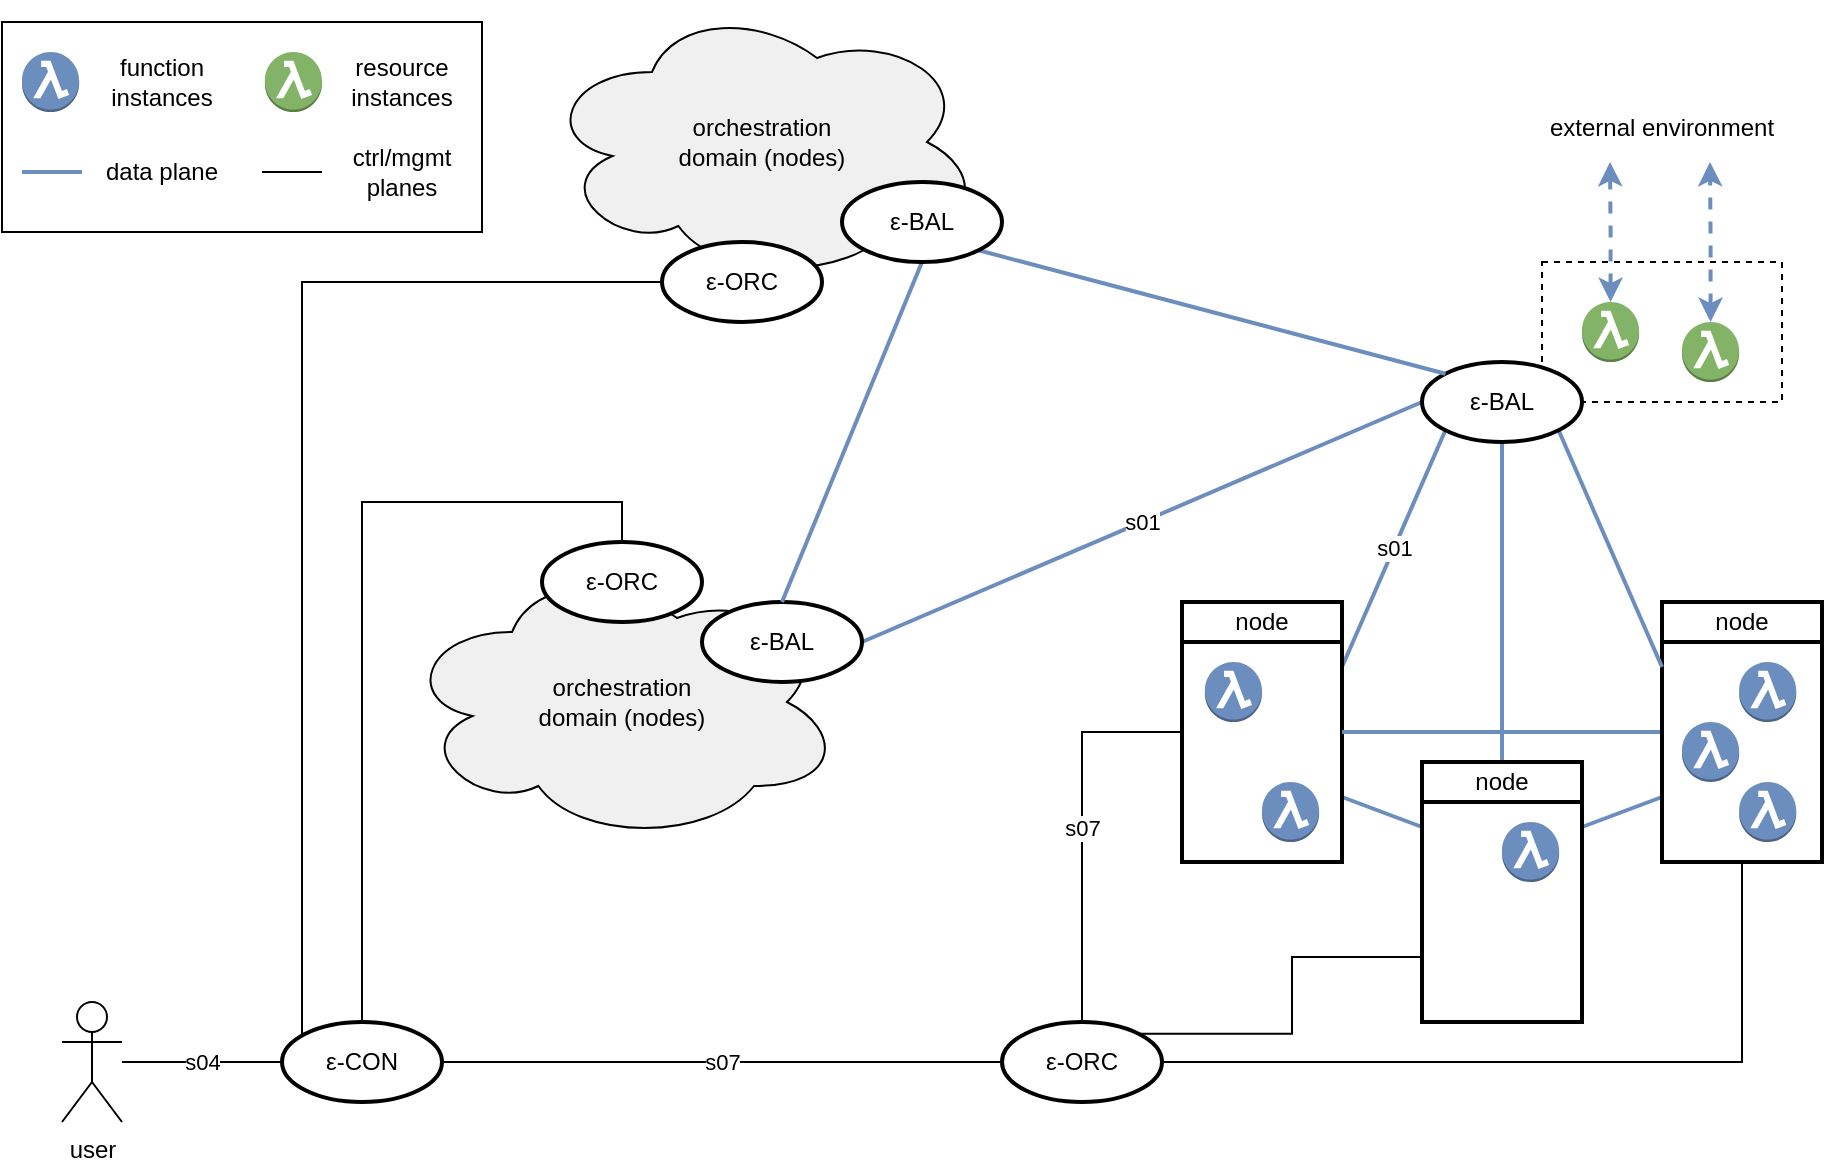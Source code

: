 <mxfile version="22.1.18" type="device" pages="9">
  <diagram name="high-level" id="QtskSrc3Nn6p5GBayLZi">
    <mxGraphModel dx="1810" dy="1912" grid="1" gridSize="10" guides="1" tooltips="1" connect="1" arrows="1" fold="1" page="1" pageScale="1" pageWidth="827" pageHeight="1169" math="0" shadow="0">
      <root>
        <mxCell id="0" />
        <mxCell id="1" parent="0" />
        <mxCell id="Gv7Pen5geAAuK3BI3S1e-61" value="" style="rounded=0;whiteSpace=wrap;html=1;" parent="1" vertex="1">
          <mxGeometry x="-230" y="-50" width="240" height="105" as="geometry" />
        </mxCell>
        <mxCell id="Gv7Pen5geAAuK3BI3S1e-29" value="orchestration&lt;br&gt;domain (nodes)" style="ellipse;shape=cloud;whiteSpace=wrap;html=1;strokeWidth=1;fillColor=#F0F0F0;strokeColor=default;" parent="1" vertex="1">
          <mxGeometry x="40" y="-60" width="220" height="140" as="geometry" />
        </mxCell>
        <mxCell id="Gv7Pen5geAAuK3BI3S1e-27" value="orchestration&lt;br&gt;domain (nodes)" style="ellipse;shape=cloud;whiteSpace=wrap;html=1;strokeWidth=1;fillColor=#F0F0F0;strokeColor=default;" parent="1" vertex="1">
          <mxGeometry x="-30" y="220" width="220" height="140" as="geometry" />
        </mxCell>
        <mxCell id="Gv7Pen5geAAuK3BI3S1e-18" value="" style="rounded=0;whiteSpace=wrap;html=1;dashed=1;" parent="1" vertex="1">
          <mxGeometry x="540" y="70" width="120" height="70" as="geometry" />
        </mxCell>
        <mxCell id="Gv7Pen5geAAuK3BI3S1e-11" value="s01" style="rounded=0;orthogonalLoop=1;jettySize=auto;html=1;exitX=1;exitY=0.25;exitDx=0;exitDy=0;entryX=0;entryY=1;entryDx=0;entryDy=0;endArrow=none;endFill=0;strokeWidth=2;fillColor=#dae8fc;strokeColor=#6c8ebf;" parent="1" source="Gv7Pen5geAAuK3BI3S1e-1" target="Gv7Pen5geAAuK3BI3S1e-4" edge="1">
          <mxGeometry relative="1" as="geometry" />
        </mxCell>
        <mxCell id="Gv7Pen5geAAuK3BI3S1e-14" style="rounded=0;orthogonalLoop=1;jettySize=auto;html=1;exitX=1;exitY=0.75;exitDx=0;exitDy=0;entryX=0;entryY=0.25;entryDx=0;entryDy=0;endArrow=none;endFill=0;strokeWidth=2;fillColor=#dae8fc;strokeColor=#6c8ebf;" parent="1" source="Gv7Pen5geAAuK3BI3S1e-1" target="Gv7Pen5geAAuK3BI3S1e-2" edge="1">
          <mxGeometry relative="1" as="geometry" />
        </mxCell>
        <mxCell id="Gv7Pen5geAAuK3BI3S1e-1" value="" style="rounded=0;whiteSpace=wrap;html=1;strokeWidth=2;" parent="1" vertex="1">
          <mxGeometry x="360" y="240" width="80" height="130" as="geometry" />
        </mxCell>
        <mxCell id="Gv7Pen5geAAuK3BI3S1e-15" style="rounded=0;orthogonalLoop=1;jettySize=auto;html=1;exitX=1;exitY=0.25;exitDx=0;exitDy=0;entryX=0;entryY=0.75;entryDx=0;entryDy=0;endArrow=none;endFill=0;strokeWidth=2;fillColor=#dae8fc;strokeColor=#6c8ebf;" parent="1" source="Gv7Pen5geAAuK3BI3S1e-2" target="Gv7Pen5geAAuK3BI3S1e-3" edge="1">
          <mxGeometry relative="1" as="geometry" />
        </mxCell>
        <mxCell id="Gv7Pen5geAAuK3BI3S1e-2" value="" style="rounded=0;whiteSpace=wrap;html=1;strokeWidth=2;" parent="1" vertex="1">
          <mxGeometry x="480" y="320" width="80" height="130" as="geometry" />
        </mxCell>
        <mxCell id="Gv7Pen5geAAuK3BI3S1e-16" style="rounded=0;orthogonalLoop=1;jettySize=auto;html=1;exitX=0;exitY=0.5;exitDx=0;exitDy=0;entryX=1;entryY=0.5;entryDx=0;entryDy=0;endArrow=none;endFill=0;strokeWidth=2;fillColor=#dae8fc;strokeColor=#6c8ebf;" parent="1" source="Gv7Pen5geAAuK3BI3S1e-3" target="Gv7Pen5geAAuK3BI3S1e-1" edge="1">
          <mxGeometry relative="1" as="geometry" />
        </mxCell>
        <mxCell id="Gv7Pen5geAAuK3BI3S1e-3" value="" style="rounded=0;whiteSpace=wrap;html=1;strokeWidth=2;" parent="1" vertex="1">
          <mxGeometry x="600" y="240" width="80" height="130" as="geometry" />
        </mxCell>
        <mxCell id="Gv7Pen5geAAuK3BI3S1e-12" style="rounded=0;orthogonalLoop=1;jettySize=auto;html=1;exitX=1;exitY=1;exitDx=0;exitDy=0;entryX=0;entryY=0.25;entryDx=0;entryDy=0;endArrow=none;endFill=0;strokeWidth=2;fillColor=#dae8fc;strokeColor=#6c8ebf;" parent="1" source="Gv7Pen5geAAuK3BI3S1e-4" target="Gv7Pen5geAAuK3BI3S1e-3" edge="1">
          <mxGeometry relative="1" as="geometry" />
        </mxCell>
        <mxCell id="Gv7Pen5geAAuK3BI3S1e-13" style="rounded=0;orthogonalLoop=1;jettySize=auto;html=1;exitX=0.5;exitY=1;exitDx=0;exitDy=0;entryX=0.5;entryY=0;entryDx=0;entryDy=0;endArrow=none;endFill=0;strokeWidth=2;fillColor=#dae8fc;strokeColor=#6c8ebf;" parent="1" source="Gv7Pen5geAAuK3BI3S1e-4" target="Gv7Pen5geAAuK3BI3S1e-9" edge="1">
          <mxGeometry relative="1" as="geometry" />
        </mxCell>
        <mxCell id="Gv7Pen5geAAuK3BI3S1e-33" value="s01" style="rounded=0;orthogonalLoop=1;jettySize=auto;html=1;exitX=0;exitY=0.5;exitDx=0;exitDy=0;entryX=1;entryY=0.5;entryDx=0;entryDy=0;endArrow=none;endFill=0;strokeWidth=2;fillColor=#dae8fc;strokeColor=#6c8ebf;" parent="1" source="Gv7Pen5geAAuK3BI3S1e-4" target="Gv7Pen5geAAuK3BI3S1e-30" edge="1">
          <mxGeometry relative="1" as="geometry" />
        </mxCell>
        <mxCell id="Gv7Pen5geAAuK3BI3S1e-4" value="ε-BAL" style="ellipse;whiteSpace=wrap;html=1;strokeWidth=2;" parent="1" vertex="1">
          <mxGeometry x="480" y="120" width="80" height="40" as="geometry" />
        </mxCell>
        <mxCell id="Gv7Pen5geAAuK3BI3S1e-35" style="edgeStyle=orthogonalEdgeStyle;rounded=0;orthogonalLoop=1;jettySize=auto;html=1;exitX=1;exitY=0.5;exitDx=0;exitDy=0;entryX=0.5;entryY=1;entryDx=0;entryDy=0;endArrow=none;endFill=0;" parent="1" source="Gv7Pen5geAAuK3BI3S1e-6" target="Gv7Pen5geAAuK3BI3S1e-3" edge="1">
          <mxGeometry relative="1" as="geometry" />
        </mxCell>
        <mxCell id="Gv7Pen5geAAuK3BI3S1e-36" value="s07" style="edgeStyle=orthogonalEdgeStyle;rounded=0;orthogonalLoop=1;jettySize=auto;html=1;exitX=0.5;exitY=0;exitDx=0;exitDy=0;entryX=0;entryY=0.5;entryDx=0;entryDy=0;endArrow=none;endFill=0;" parent="1" source="Gv7Pen5geAAuK3BI3S1e-6" target="Gv7Pen5geAAuK3BI3S1e-1" edge="1">
          <mxGeometry relative="1" as="geometry">
            <Array as="points">
              <mxPoint x="310" y="305" />
            </Array>
          </mxGeometry>
        </mxCell>
        <mxCell id="Gv7Pen5geAAuK3BI3S1e-37" style="edgeStyle=orthogonalEdgeStyle;rounded=0;orthogonalLoop=1;jettySize=auto;html=1;exitX=1;exitY=0;exitDx=0;exitDy=0;entryX=0;entryY=0.75;entryDx=0;entryDy=0;endArrow=none;endFill=0;" parent="1" source="Gv7Pen5geAAuK3BI3S1e-6" target="Gv7Pen5geAAuK3BI3S1e-2" edge="1">
          <mxGeometry relative="1" as="geometry" />
        </mxCell>
        <mxCell id="Gv7Pen5geAAuK3BI3S1e-6" value="ε-ORC" style="ellipse;whiteSpace=wrap;html=1;strokeWidth=2;" parent="1" vertex="1">
          <mxGeometry x="270" y="450" width="80" height="40" as="geometry" />
        </mxCell>
        <mxCell id="Gv7Pen5geAAuK3BI3S1e-7" value="" style="outlineConnect=0;dashed=0;verticalLabelPosition=bottom;verticalAlign=top;align=center;html=1;shape=mxgraph.aws3.lambda_function;fillColor=#6C8EBF;strokeColor=none;" parent="1" vertex="1">
          <mxGeometry x="371.43" y="270" width="28.57" height="30" as="geometry" />
        </mxCell>
        <mxCell id="Gv7Pen5geAAuK3BI3S1e-8" value="node" style="rounded=0;whiteSpace=wrap;html=1;strokeWidth=2;" parent="1" vertex="1">
          <mxGeometry x="360" y="240" width="80" height="20" as="geometry" />
        </mxCell>
        <mxCell id="Gv7Pen5geAAuK3BI3S1e-9" value="node" style="rounded=0;whiteSpace=wrap;html=1;strokeWidth=2;" parent="1" vertex="1">
          <mxGeometry x="480" y="320" width="80" height="20" as="geometry" />
        </mxCell>
        <mxCell id="Gv7Pen5geAAuK3BI3S1e-10" value="node" style="rounded=0;whiteSpace=wrap;html=1;strokeWidth=2;" parent="1" vertex="1">
          <mxGeometry x="600" y="240" width="80" height="20" as="geometry" />
        </mxCell>
        <mxCell id="Gv7Pen5geAAuK3BI3S1e-71" style="edgeStyle=orthogonalEdgeStyle;rounded=0;orthogonalLoop=1;jettySize=auto;html=1;exitX=0.5;exitY=0;exitDx=0;exitDy=0;exitPerimeter=0;startArrow=classic;startFill=1;fillColor=#dae8fc;strokeColor=#6c8ebf;dashed=1;strokeWidth=2;" parent="1" source="Gv7Pen5geAAuK3BI3S1e-17" edge="1">
          <mxGeometry relative="1" as="geometry">
            <mxPoint x="574" y="20" as="targetPoint" />
          </mxGeometry>
        </mxCell>
        <mxCell id="Gv7Pen5geAAuK3BI3S1e-17" value="" style="outlineConnect=0;dashed=0;verticalLabelPosition=bottom;verticalAlign=top;align=center;html=1;shape=mxgraph.aws3.lambda_function;fillColor=#82B366;strokeColor=#82b366;" parent="1" vertex="1">
          <mxGeometry x="560" y="90" width="28.57" height="30" as="geometry" />
        </mxCell>
        <mxCell id="Gv7Pen5geAAuK3BI3S1e-73" style="edgeStyle=orthogonalEdgeStyle;rounded=0;orthogonalLoop=1;jettySize=auto;html=1;exitX=0.5;exitY=0;exitDx=0;exitDy=0;exitPerimeter=0;startArrow=classic;startFill=1;fillColor=#dae8fc;strokeColor=#6c8ebf;dashed=1;strokeWidth=2;" parent="1" source="Gv7Pen5geAAuK3BI3S1e-19" edge="1">
          <mxGeometry relative="1" as="geometry">
            <mxPoint x="624" y="20" as="targetPoint" />
          </mxGeometry>
        </mxCell>
        <mxCell id="Gv7Pen5geAAuK3BI3S1e-19" value="" style="outlineConnect=0;dashed=0;verticalLabelPosition=bottom;verticalAlign=top;align=center;html=1;shape=mxgraph.aws3.lambda_function;fillColor=#82B366;strokeColor=#82b366;" parent="1" vertex="1">
          <mxGeometry x="610" y="100" width="28.57" height="30" as="geometry" />
        </mxCell>
        <mxCell id="Gv7Pen5geAAuK3BI3S1e-20" value="" style="outlineConnect=0;dashed=0;verticalLabelPosition=bottom;verticalAlign=top;align=center;html=1;shape=mxgraph.aws3.lambda_function;fillColor=#6C8EBF;strokeColor=none;" parent="1" vertex="1">
          <mxGeometry x="400" y="330" width="28.57" height="30" as="geometry" />
        </mxCell>
        <mxCell id="Gv7Pen5geAAuK3BI3S1e-21" value="" style="outlineConnect=0;dashed=0;verticalLabelPosition=bottom;verticalAlign=top;align=center;html=1;shape=mxgraph.aws3.lambda_function;fillColor=#6C8EBF;strokeColor=none;" parent="1" vertex="1">
          <mxGeometry x="520" y="350" width="28.57" height="30" as="geometry" />
        </mxCell>
        <mxCell id="Gv7Pen5geAAuK3BI3S1e-22" value="" style="outlineConnect=0;dashed=0;verticalLabelPosition=bottom;verticalAlign=top;align=center;html=1;shape=mxgraph.aws3.lambda_function;fillColor=#6C8EBF;strokeColor=none;" parent="1" vertex="1">
          <mxGeometry x="638.57" y="270" width="28.57" height="30" as="geometry" />
        </mxCell>
        <mxCell id="Gv7Pen5geAAuK3BI3S1e-23" value="" style="outlineConnect=0;dashed=0;verticalLabelPosition=bottom;verticalAlign=top;align=center;html=1;shape=mxgraph.aws3.lambda_function;fillColor=#6C8EBF;strokeColor=none;" parent="1" vertex="1">
          <mxGeometry x="610.0" y="300" width="28.57" height="30" as="geometry" />
        </mxCell>
        <mxCell id="Gv7Pen5geAAuK3BI3S1e-24" value="" style="outlineConnect=0;dashed=0;verticalLabelPosition=bottom;verticalAlign=top;align=center;html=1;shape=mxgraph.aws3.lambda_function;fillColor=#6C8EBF;strokeColor=none;" parent="1" vertex="1">
          <mxGeometry x="638.57" y="330" width="28.57" height="30" as="geometry" />
        </mxCell>
        <mxCell id="Gv7Pen5geAAuK3BI3S1e-26" value="ε-ORC" style="ellipse;whiteSpace=wrap;html=1;strokeWidth=2;" parent="1" vertex="1">
          <mxGeometry x="40" y="210" width="80" height="40" as="geometry" />
        </mxCell>
        <mxCell id="Gv7Pen5geAAuK3BI3S1e-28" value="ε-ORC" style="ellipse;whiteSpace=wrap;html=1;strokeWidth=2;" parent="1" vertex="1">
          <mxGeometry x="100" y="60" width="80" height="40" as="geometry" />
        </mxCell>
        <mxCell id="Gv7Pen5geAAuK3BI3S1e-30" value="ε-BAL" style="ellipse;whiteSpace=wrap;html=1;strokeWidth=2;" parent="1" vertex="1">
          <mxGeometry x="120" y="240" width="80" height="40" as="geometry" />
        </mxCell>
        <mxCell id="Gv7Pen5geAAuK3BI3S1e-32" style="rounded=0;orthogonalLoop=1;jettySize=auto;html=1;exitX=1;exitY=1;exitDx=0;exitDy=0;entryX=0;entryY=0;entryDx=0;entryDy=0;endArrow=none;endFill=0;strokeWidth=2;fillColor=#dae8fc;strokeColor=#6c8ebf;" parent="1" source="Gv7Pen5geAAuK3BI3S1e-31" target="Gv7Pen5geAAuK3BI3S1e-4" edge="1">
          <mxGeometry relative="1" as="geometry" />
        </mxCell>
        <mxCell id="Gv7Pen5geAAuK3BI3S1e-34" style="rounded=0;orthogonalLoop=1;jettySize=auto;html=1;exitX=0.5;exitY=1;exitDx=0;exitDy=0;entryX=0.5;entryY=0;entryDx=0;entryDy=0;endArrow=none;endFill=0;strokeWidth=2;fillColor=#dae8fc;strokeColor=#6c8ebf;" parent="1" source="Gv7Pen5geAAuK3BI3S1e-31" target="Gv7Pen5geAAuK3BI3S1e-30" edge="1">
          <mxGeometry relative="1" as="geometry" />
        </mxCell>
        <mxCell id="Gv7Pen5geAAuK3BI3S1e-31" value="ε-BAL" style="ellipse;whiteSpace=wrap;html=1;strokeWidth=2;" parent="1" vertex="1">
          <mxGeometry x="190" y="30" width="80" height="40" as="geometry" />
        </mxCell>
        <mxCell id="Gv7Pen5geAAuK3BI3S1e-39" value="s07" style="edgeStyle=orthogonalEdgeStyle;rounded=0;orthogonalLoop=1;jettySize=auto;html=1;exitX=1;exitY=0.5;exitDx=0;exitDy=0;entryX=0;entryY=0.5;entryDx=0;entryDy=0;endArrow=none;endFill=0;" parent="1" source="Gv7Pen5geAAuK3BI3S1e-38" target="Gv7Pen5geAAuK3BI3S1e-6" edge="1">
          <mxGeometry relative="1" as="geometry" />
        </mxCell>
        <mxCell id="Gv7Pen5geAAuK3BI3S1e-40" style="edgeStyle=orthogonalEdgeStyle;rounded=0;orthogonalLoop=1;jettySize=auto;html=1;exitX=0.5;exitY=0;exitDx=0;exitDy=0;entryX=0.5;entryY=0;entryDx=0;entryDy=0;endArrow=none;endFill=0;" parent="1" source="Gv7Pen5geAAuK3BI3S1e-38" target="Gv7Pen5geAAuK3BI3S1e-26" edge="1">
          <mxGeometry relative="1" as="geometry" />
        </mxCell>
        <mxCell id="Gv7Pen5geAAuK3BI3S1e-41" style="edgeStyle=orthogonalEdgeStyle;rounded=0;orthogonalLoop=1;jettySize=auto;html=1;exitX=0;exitY=0;exitDx=0;exitDy=0;entryX=0;entryY=0.5;entryDx=0;entryDy=0;endArrow=none;endFill=0;" parent="1" source="Gv7Pen5geAAuK3BI3S1e-38" target="Gv7Pen5geAAuK3BI3S1e-28" edge="1">
          <mxGeometry relative="1" as="geometry">
            <Array as="points">
              <mxPoint x="-80" y="456" />
              <mxPoint x="-80" y="80" />
            </Array>
          </mxGeometry>
        </mxCell>
        <mxCell id="Gv7Pen5geAAuK3BI3S1e-43" value="s04" style="edgeStyle=orthogonalEdgeStyle;rounded=0;orthogonalLoop=1;jettySize=auto;html=1;exitX=0;exitY=0.5;exitDx=0;exitDy=0;endArrow=none;endFill=0;" parent="1" source="Gv7Pen5geAAuK3BI3S1e-38" target="Gv7Pen5geAAuK3BI3S1e-42" edge="1">
          <mxGeometry relative="1" as="geometry" />
        </mxCell>
        <mxCell id="Gv7Pen5geAAuK3BI3S1e-38" value="ε-CON" style="ellipse;whiteSpace=wrap;html=1;strokeWidth=2;" parent="1" vertex="1">
          <mxGeometry x="-90" y="450" width="80" height="40" as="geometry" />
        </mxCell>
        <mxCell id="Gv7Pen5geAAuK3BI3S1e-42" value="user" style="shape=umlActor;verticalLabelPosition=bottom;verticalAlign=top;html=1;outlineConnect=0;" parent="1" vertex="1">
          <mxGeometry x="-200" y="440" width="30" height="60" as="geometry" />
        </mxCell>
        <mxCell id="Gv7Pen5geAAuK3BI3S1e-57" value="" style="outlineConnect=0;dashed=0;verticalLabelPosition=bottom;verticalAlign=top;align=center;html=1;shape=mxgraph.aws3.lambda_function;fillColor=#6C8EBF;strokeColor=none;" parent="1" vertex="1">
          <mxGeometry x="-220" y="-35" width="28.57" height="30" as="geometry" />
        </mxCell>
        <mxCell id="Gv7Pen5geAAuK3BI3S1e-58" value="function instances" style="text;html=1;strokeColor=none;fillColor=none;align=center;verticalAlign=middle;whiteSpace=wrap;rounded=0;" parent="1" vertex="1">
          <mxGeometry x="-180" y="-35" width="60" height="30" as="geometry" />
        </mxCell>
        <mxCell id="Gv7Pen5geAAuK3BI3S1e-59" value="" style="outlineConnect=0;dashed=0;verticalLabelPosition=bottom;verticalAlign=top;align=center;html=1;shape=mxgraph.aws3.lambda_function;fillColor=#82B366;strokeColor=#82b366;" parent="1" vertex="1">
          <mxGeometry x="-98.57" y="-35" width="28.57" height="30" as="geometry" />
        </mxCell>
        <mxCell id="Gv7Pen5geAAuK3BI3S1e-60" value="resource instances" style="text;html=1;strokeColor=none;fillColor=none;align=center;verticalAlign=middle;whiteSpace=wrap;rounded=0;" parent="1" vertex="1">
          <mxGeometry x="-60" y="-35" width="60" height="30" as="geometry" />
        </mxCell>
        <mxCell id="Gv7Pen5geAAuK3BI3S1e-62" style="rounded=0;orthogonalLoop=1;jettySize=auto;html=1;endArrow=none;endFill=0;strokeWidth=2;fillColor=#dae8fc;strokeColor=#6c8ebf;" parent="1" edge="1">
          <mxGeometry relative="1" as="geometry">
            <mxPoint x="-220" y="25" as="sourcePoint" />
            <mxPoint x="-190" y="25" as="targetPoint" />
          </mxGeometry>
        </mxCell>
        <mxCell id="Gv7Pen5geAAuK3BI3S1e-63" value="data plane" style="text;html=1;strokeColor=none;fillColor=none;align=center;verticalAlign=middle;whiteSpace=wrap;rounded=0;" parent="1" vertex="1">
          <mxGeometry x="-180" y="5" width="60" height="40" as="geometry" />
        </mxCell>
        <mxCell id="Gv7Pen5geAAuK3BI3S1e-64" value="ctrl/mgmt planes" style="text;html=1;strokeColor=none;fillColor=none;align=center;verticalAlign=middle;whiteSpace=wrap;rounded=0;" parent="1" vertex="1">
          <mxGeometry x="-60" y="5" width="60" height="40" as="geometry" />
        </mxCell>
        <mxCell id="Gv7Pen5geAAuK3BI3S1e-67" style="rounded=0;orthogonalLoop=1;jettySize=auto;html=1;endArrow=none;endFill=0;strokeWidth=1;fillColor=#dae8fc;strokeColor=default;" parent="1" edge="1">
          <mxGeometry relative="1" as="geometry">
            <mxPoint x="-100" y="25" as="sourcePoint" />
            <mxPoint x="-70" y="25" as="targetPoint" />
          </mxGeometry>
        </mxCell>
        <mxCell id="Gv7Pen5geAAuK3BI3S1e-74" value="external environment" style="text;html=1;strokeColor=none;fillColor=none;align=center;verticalAlign=middle;whiteSpace=wrap;rounded=0;" parent="1" vertex="1">
          <mxGeometry x="540" y="-12.5" width="120" height="30" as="geometry" />
        </mxCell>
      </root>
    </mxGraphModel>
  </diagram>
  <diagram id="v4lIAbRX9J4bzTp9PrEd" name="workflows">
    <mxGraphModel dx="983" dy="743" grid="1" gridSize="10" guides="1" tooltips="1" connect="1" arrows="1" fold="1" page="1" pageScale="1" pageWidth="827" pageHeight="1169" math="1" shadow="0">
      <root>
        <mxCell id="0" />
        <mxCell id="1" parent="0" />
        <mxCell id="gjctJKJ0kyJtfT_LaPNr-1" value="$$f()$$" style="rounded=0;whiteSpace=wrap;html=1;" parent="1" vertex="1">
          <mxGeometry x="120" y="80" width="80" height="40" as="geometry" />
        </mxCell>
        <mxCell id="gjctJKJ0kyJtfT_LaPNr-4" style="edgeStyle=orthogonalEdgeStyle;rounded=0;orthogonalLoop=1;jettySize=auto;html=1;exitX=1;exitY=0.5;exitDx=0;exitDy=0;entryX=0;entryY=0.5;entryDx=0;entryDy=0;" parent="1" source="gjctJKJ0kyJtfT_LaPNr-2" target="gjctJKJ0kyJtfT_LaPNr-3" edge="1">
          <mxGeometry relative="1" as="geometry" />
        </mxCell>
        <mxCell id="gjctJKJ0kyJtfT_LaPNr-2" value="$$f_1()$$" style="rounded=0;whiteSpace=wrap;html=1;" parent="1" vertex="1">
          <mxGeometry x="120" y="160" width="80" height="40" as="geometry" />
        </mxCell>
        <mxCell id="gjctJKJ0kyJtfT_LaPNr-6" style="edgeStyle=orthogonalEdgeStyle;rounded=0;orthogonalLoop=1;jettySize=auto;html=1;exitX=1;exitY=0.5;exitDx=0;exitDy=0;entryX=0;entryY=0.5;entryDx=0;entryDy=0;" parent="1" source="gjctJKJ0kyJtfT_LaPNr-3" target="gjctJKJ0kyJtfT_LaPNr-5" edge="1">
          <mxGeometry relative="1" as="geometry" />
        </mxCell>
        <mxCell id="gjctJKJ0kyJtfT_LaPNr-3" value="$$f_2()$$" style="rounded=0;whiteSpace=wrap;html=1;" parent="1" vertex="1">
          <mxGeometry x="240" y="160" width="80" height="40" as="geometry" />
        </mxCell>
        <mxCell id="gjctJKJ0kyJtfT_LaPNr-5" value="$$f_3()$$" style="rounded=0;whiteSpace=wrap;html=1;" parent="1" vertex="1">
          <mxGeometry x="360" y="160" width="80" height="40" as="geometry" />
        </mxCell>
        <mxCell id="gjctJKJ0kyJtfT_LaPNr-10" style="edgeStyle=orthogonalEdgeStyle;rounded=0;orthogonalLoop=1;jettySize=auto;html=1;exitX=0.5;exitY=1;exitDx=0;exitDy=0;entryX=0;entryY=0.5;entryDx=0;entryDy=0;" parent="1" source="gjctJKJ0kyJtfT_LaPNr-7" target="gjctJKJ0kyJtfT_LaPNr-9" edge="1">
          <mxGeometry relative="1" as="geometry" />
        </mxCell>
        <mxCell id="gjctJKJ0kyJtfT_LaPNr-11" style="edgeStyle=orthogonalEdgeStyle;rounded=0;orthogonalLoop=1;jettySize=auto;html=1;exitX=1;exitY=0.5;exitDx=0;exitDy=0;entryX=0;entryY=0.5;entryDx=0;entryDy=0;" parent="1" source="gjctJKJ0kyJtfT_LaPNr-7" target="gjctJKJ0kyJtfT_LaPNr-8" edge="1">
          <mxGeometry relative="1" as="geometry" />
        </mxCell>
        <mxCell id="gjctJKJ0kyJtfT_LaPNr-7" value="$$f_1()$$" style="rounded=0;whiteSpace=wrap;html=1;" parent="1" vertex="1">
          <mxGeometry x="120" y="240" width="80" height="40" as="geometry" />
        </mxCell>
        <mxCell id="gjctJKJ0kyJtfT_LaPNr-8" value="$$f_2()$$" style="rounded=0;whiteSpace=wrap;html=1;" parent="1" vertex="1">
          <mxGeometry x="280" y="240" width="80" height="40" as="geometry" />
        </mxCell>
        <mxCell id="gjctJKJ0kyJtfT_LaPNr-12" style="edgeStyle=orthogonalEdgeStyle;rounded=0;orthogonalLoop=1;jettySize=auto;html=1;exitX=1;exitY=0.5;exitDx=0;exitDy=0;entryX=0.5;entryY=1;entryDx=0;entryDy=0;" parent="1" source="gjctJKJ0kyJtfT_LaPNr-9" target="gjctJKJ0kyJtfT_LaPNr-8" edge="1">
          <mxGeometry relative="1" as="geometry" />
        </mxCell>
        <mxCell id="gjctJKJ0kyJtfT_LaPNr-9" value="$$f_3()$$" style="rounded=0;whiteSpace=wrap;html=1;" parent="1" vertex="1">
          <mxGeometry x="200" y="300" width="80" height="40" as="geometry" />
        </mxCell>
        <mxCell id="gjctJKJ0kyJtfT_LaPNr-15" style="edgeStyle=orthogonalEdgeStyle;rounded=0;orthogonalLoop=1;jettySize=auto;html=1;exitX=0.5;exitY=0;exitDx=0;exitDy=0;entryX=0.5;entryY=0;entryDx=0;entryDy=0;" parent="1" source="gjctJKJ0kyJtfT_LaPNr-13" target="gjctJKJ0kyJtfT_LaPNr-14" edge="1">
          <mxGeometry relative="1" as="geometry" />
        </mxCell>
        <mxCell id="gjctJKJ0kyJtfT_LaPNr-13" value="$$f_1()$$" style="rounded=0;whiteSpace=wrap;html=1;" parent="1" vertex="1">
          <mxGeometry x="120" y="400" width="80" height="40" as="geometry" />
        </mxCell>
        <mxCell id="gjctJKJ0kyJtfT_LaPNr-16" style="edgeStyle=orthogonalEdgeStyle;rounded=0;orthogonalLoop=1;jettySize=auto;html=1;exitX=0.5;exitY=1;exitDx=0;exitDy=0;entryX=0.5;entryY=1;entryDx=0;entryDy=0;" parent="1" source="gjctJKJ0kyJtfT_LaPNr-14" target="gjctJKJ0kyJtfT_LaPNr-13" edge="1">
          <mxGeometry relative="1" as="geometry" />
        </mxCell>
        <mxCell id="gjctJKJ0kyJtfT_LaPNr-14" value="$$f_2()$$" style="rounded=0;whiteSpace=wrap;html=1;" parent="1" vertex="1">
          <mxGeometry x="240" y="400" width="80" height="40" as="geometry" />
        </mxCell>
        <mxCell id="gjctJKJ0kyJtfT_LaPNr-17" value="single function" style="text;html=1;strokeColor=none;fillColor=none;align=center;verticalAlign=middle;whiteSpace=wrap;rounded=0;" parent="1" vertex="1">
          <mxGeometry x="10" y="80" width="80" height="40" as="geometry" />
        </mxCell>
        <mxCell id="gjctJKJ0kyJtfT_LaPNr-18" value="function chain" style="text;html=1;strokeColor=none;fillColor=none;align=center;verticalAlign=middle;whiteSpace=wrap;rounded=0;" parent="1" vertex="1">
          <mxGeometry x="10" y="160" width="80" height="40" as="geometry" />
        </mxCell>
        <mxCell id="gjctJKJ0kyJtfT_LaPNr-19" value="directed acyclic graph" style="text;html=1;strokeColor=none;fillColor=none;align=center;verticalAlign=middle;whiteSpace=wrap;rounded=0;" parent="1" vertex="1">
          <mxGeometry x="10" y="240" width="80" height="40" as="geometry" />
        </mxCell>
        <mxCell id="gjctJKJ0kyJtfT_LaPNr-20" value="arbitrary graph" style="text;html=1;strokeColor=none;fillColor=none;align=center;verticalAlign=middle;whiteSpace=wrap;rounded=0;" parent="1" vertex="1">
          <mxGeometry x="10" y="400" width="80" height="40" as="geometry" />
        </mxCell>
      </root>
    </mxGraphModel>
  </diagram>
  <diagram id="fBSltvysr9TwOaYtEdVQ" name="workflow-example">
    <mxGraphModel dx="983" dy="743" grid="1" gridSize="10" guides="1" tooltips="1" connect="1" arrows="1" fold="1" page="1" pageScale="1" pageWidth="850" pageHeight="1100" math="0" shadow="0">
      <root>
        <mxCell id="0" />
        <mxCell id="1" parent="0" />
        <mxCell id="PXFl_ufJ7PUfNwqbKUiN-15" value="" style="rounded=1;whiteSpace=wrap;html=1;fillColor=#f5f5f5;fontColor=#666666;strokeColor=#666666;opacity=50;" parent="1" vertex="1">
          <mxGeometry x="10" y="260" width="570" height="260" as="geometry" />
        </mxCell>
        <mxCell id="PXFl_ufJ7PUfNwqbKUiN-2" value="http_processor_stage_2" style="rounded=0;whiteSpace=wrap;html=1;fillColor=#dae8fc;strokeColor=#6c8ebf;fontColor=#6C8EBF;" parent="1" vertex="1">
          <mxGeometry x="320" y="440" width="160" height="60" as="geometry" />
        </mxCell>
        <mxCell id="PXFl_ufJ7PUfNwqbKUiN-6" style="edgeStyle=orthogonalEdgeStyle;rounded=0;orthogonalLoop=1;jettySize=auto;html=1;exitX=0.5;exitY=1;exitDx=0;exitDy=0;entryX=0.5;entryY=0;entryDx=0;entryDy=0;fillColor=#dae8fc;strokeColor=#6c8ebf;" parent="1" source="PXFl_ufJ7PUfNwqbKUiN-3" target="PXFl_ufJ7PUfNwqbKUiN-2" edge="1">
          <mxGeometry relative="1" as="geometry" />
        </mxCell>
        <mxCell id="PXFl_ufJ7PUfNwqbKUiN-3" value="stage_1_function" style="rounded=0;whiteSpace=wrap;html=1;fillColor=#dae8fc;strokeColor=#6c8ebf;fontColor=#6C8EBF;" parent="1" vertex="1">
          <mxGeometry x="320" y="300" width="160" height="60" as="geometry" />
        </mxCell>
        <mxCell id="PXFl_ufJ7PUfNwqbKUiN-5" style="edgeStyle=orthogonalEdgeStyle;rounded=0;orthogonalLoop=1;jettySize=auto;html=1;exitX=1;exitY=0.5;exitDx=0;exitDy=0;entryX=0;entryY=0.5;entryDx=0;entryDy=0;fillColor=#d5e8d4;strokeColor=#82b366;" parent="1" source="PXFl_ufJ7PUfNwqbKUiN-4" target="PXFl_ufJ7PUfNwqbKUiN-3" edge="1">
          <mxGeometry relative="1" as="geometry" />
        </mxCell>
        <mxCell id="PXFl_ufJ7PUfNwqbKUiN-4" value="http-ingress-1-1" style="rounded=1;whiteSpace=wrap;html=1;fillColor=#d5e8d4;strokeColor=#82b366;fontColor=#82B366;" parent="1" vertex="1">
          <mxGeometry x="40" y="300" width="160" height="60" as="geometry" />
        </mxCell>
        <mxCell id="PXFl_ufJ7PUfNwqbKUiN-7" value="new_request" style="text;html=1;strokeColor=none;fillColor=none;align=left;verticalAlign=middle;whiteSpace=wrap;rounded=0;fontColor=#82B366;" parent="1" vertex="1">
          <mxGeometry x="210" y="310" width="80" height="20" as="geometry" />
        </mxCell>
        <mxCell id="PXFl_ufJ7PUfNwqbKUiN-8" value="success_cb" style="text;html=1;strokeColor=none;fillColor=none;align=left;verticalAlign=middle;whiteSpace=wrap;rounded=0;fontColor=#6C8EBF;" parent="1" vertex="1">
          <mxGeometry x="410" y="360" width="80" height="20" as="geometry" />
        </mxCell>
        <mxCell id="PXFl_ufJ7PUfNwqbKUiN-9" value="failure_cb" style="text;html=1;strokeColor=none;fillColor=none;align=left;verticalAlign=middle;whiteSpace=wrap;rounded=0;fontColor=#6C8EBF;" parent="1" vertex="1">
          <mxGeometry x="490" y="310" width="80" height="20" as="geometry" />
        </mxCell>
        <mxCell id="PXFl_ufJ7PUfNwqbKUiN-10" value="" style="endArrow=cross;html=1;rounded=0;exitX=1;exitY=0.5;exitDx=0;exitDy=0;endFill=0;fillColor=#dae8fc;strokeColor=#6c8ebf;" parent="1" source="PXFl_ufJ7PUfNwqbKUiN-3" edge="1">
          <mxGeometry width="50" height="50" relative="1" as="geometry">
            <mxPoint x="400" y="460" as="sourcePoint" />
            <mxPoint x="560" y="330" as="targetPoint" />
          </mxGeometry>
        </mxCell>
        <mxCell id="PXFl_ufJ7PUfNwqbKUiN-12" value="resource" style="text;html=1;strokeColor=none;fillColor=none;align=left;verticalAlign=middle;whiteSpace=wrap;rounded=0;fontColor=#82B366;fontStyle=2" parent="1" vertex="1">
          <mxGeometry x="40" y="280" width="80" height="20" as="geometry" />
        </mxCell>
        <mxCell id="PXFl_ufJ7PUfNwqbKUiN-13" value="function" style="text;html=1;strokeColor=none;fillColor=none;align=left;verticalAlign=middle;whiteSpace=wrap;rounded=0;fontColor=#6C8EBF;fontStyle=2" parent="1" vertex="1">
          <mxGeometry x="320" y="280" width="80" height="20" as="geometry" />
        </mxCell>
        <mxCell id="PXFl_ufJ7PUfNwqbKUiN-14" value="function" style="text;html=1;strokeColor=none;fillColor=none;align=left;verticalAlign=middle;whiteSpace=wrap;rounded=0;fontColor=#6C8EBF;fontStyle=2" parent="1" vertex="1">
          <mxGeometry x="320" y="420" width="80" height="20" as="geometry" />
        </mxCell>
        <mxCell id="PXFl_ufJ7PUfNwqbKUiN-16" value="workflow" style="text;html=1;strokeColor=none;fillColor=none;align=center;verticalAlign=middle;whiteSpace=wrap;rounded=0;fontStyle=2" parent="1" vertex="1">
          <mxGeometry x="10" y="240" width="60" height="20" as="geometry" />
        </mxCell>
      </root>
    </mxGraphModel>
  </diagram>
  <diagram id="rrJl4jK-kxwQ960ZataR" name="minimal-deployment">
    <mxGraphModel dx="983" dy="1843" grid="1" gridSize="10" guides="1" tooltips="1" connect="1" arrows="1" fold="1" page="1" pageScale="1" pageWidth="850" pageHeight="1100" math="0" shadow="0">
      <root>
        <mxCell id="0" />
        <mxCell id="1" parent="0" />
        <mxCell id="WHSvsbkUjUjPE5IFxQ_f-1" value="" style="rounded=0;whiteSpace=wrap;html=1;dashed=1;fillColor=#fff2cc;strokeColor=none;opacity=50;" parent="1" vertex="1">
          <mxGeometry x="210" y="230" width="160" height="220" as="geometry" />
        </mxCell>
        <mxCell id="WHSvsbkUjUjPE5IFxQ_f-2" value="" style="rounded=0;whiteSpace=wrap;html=1;dashed=1;fillColor=#fff2cc;strokeColor=none;opacity=50;" parent="1" vertex="1">
          <mxGeometry x="370" y="70" width="140" height="380" as="geometry" />
        </mxCell>
        <mxCell id="WHSvsbkUjUjPE5IFxQ_f-3" value="ε-CON" style="rounded=0;whiteSpace=wrap;html=1;" parent="1" vertex="1">
          <mxGeometry x="200" y="100" width="80" height="80" as="geometry" />
        </mxCell>
        <mxCell id="WHSvsbkUjUjPE5IFxQ_f-4" value="ε-ORC" style="rounded=0;whiteSpace=wrap;html=1;" parent="1" vertex="1">
          <mxGeometry x="400" y="100" width="80" height="80" as="geometry" />
        </mxCell>
        <mxCell id="WHSvsbkUjUjPE5IFxQ_f-5" value="" style="rounded=0;whiteSpace=wrap;html=1;" parent="1" vertex="1">
          <mxGeometry x="320" y="260" width="90" height="180" as="geometry" />
        </mxCell>
        <mxCell id="WHSvsbkUjUjPE5IFxQ_f-6" value="" style="edgeStyle=orthogonalEdgeStyle;rounded=0;orthogonalLoop=1;jettySize=auto;html=1;exitX=-0.022;exitY=0.333;exitDx=0;exitDy=0;entryX=1;entryY=0.5;entryDx=0;entryDy=0;endArrow=classicThin;endFill=1;exitPerimeter=0;" parent="1" source="WHSvsbkUjUjPE5IFxQ_f-7" target="WHSvsbkUjUjPE5IFxQ_f-18" edge="1">
          <mxGeometry relative="1" as="geometry" />
        </mxCell>
        <mxCell id="WHSvsbkUjUjPE5IFxQ_f-7" value="" style="rounded=0;whiteSpace=wrap;html=1;" parent="1" vertex="1">
          <mxGeometry x="230" y="260" width="90" height="180" as="geometry" />
        </mxCell>
        <mxCell id="WHSvsbkUjUjPE5IFxQ_f-8" value="CLI" style="shape=umlActor;verticalLabelPosition=bottom;verticalAlign=top;html=1;outlineConnect=0;spacingTop=-85;" parent="1" vertex="1">
          <mxGeometry x="225" y="-40" width="30" height="60" as="geometry" />
        </mxCell>
        <mxCell id="WHSvsbkUjUjPE5IFxQ_f-9" value="" style="edgeStyle=orthogonalEdgeStyle;rounded=0;orthogonalLoop=1;jettySize=auto;html=1;exitX=1;exitY=0.5;exitDx=0;exitDy=0;entryX=0;entryY=0.5;entryDx=0;entryDy=0;endArrow=oval;endFill=1;fontFamily=Courier New;" parent="1" source="WHSvsbkUjUjPE5IFxQ_f-3" target="WHSvsbkUjUjPE5IFxQ_f-4" edge="1">
          <mxGeometry relative="1" as="geometry" />
        </mxCell>
        <mxCell id="WHSvsbkUjUjPE5IFxQ_f-10" value="" style="edgeStyle=orthogonalEdgeStyle;rounded=0;orthogonalLoop=1;jettySize=auto;html=1;exitX=0.5;exitY=1;exitDx=0;exitDy=0;entryX=1;entryY=0.5;entryDx=0;entryDy=0;endArrow=oval;endFill=1;fontFamily=Courier New;" parent="1" source="WHSvsbkUjUjPE5IFxQ_f-4" target="WHSvsbkUjUjPE5IFxQ_f-5" edge="1">
          <mxGeometry relative="1" as="geometry" />
        </mxCell>
        <mxCell id="WHSvsbkUjUjPE5IFxQ_f-11" value="" style="edgeStyle=orthogonalEdgeStyle;rounded=0;orthogonalLoop=1;jettySize=auto;html=1;endArrow=oval;endFill=1;fontFamily=Courier New;entryX=0.5;entryY=0;entryDx=0;entryDy=0;" parent="1" source="WHSvsbkUjUjPE5IFxQ_f-8" target="WHSvsbkUjUjPE5IFxQ_f-3" edge="1">
          <mxGeometry x="0.35" relative="1" as="geometry">
            <mxPoint x="250" y="170" as="sourcePoint" />
            <mxPoint x="240" y="80" as="targetPoint" />
            <mxPoint as="offset" />
          </mxGeometry>
        </mxCell>
        <mxCell id="WHSvsbkUjUjPE5IFxQ_f-12" value="" style="endArrow=classicThin;html=1;rounded=0;endFill=1;exitX=1;exitY=0.5;exitDx=0;exitDy=0;entryX=0.013;entryY=0.128;entryDx=0;entryDy=0;entryPerimeter=0;" parent="1" edge="1">
          <mxGeometry width="50" height="50" relative="1" as="geometry">
            <mxPoint x="99" y="280" as="sourcePoint" />
            <mxPoint x="230.04" y="280.48" as="targetPoint" />
          </mxGeometry>
        </mxCell>
        <mxCell id="WHSvsbkUjUjPE5IFxQ_f-13" value="function build" style="endArrow=classic;html=1;rounded=0;entryX=0;entryY=0.25;entryDx=0;entryDy=0;" parent="1" target="WHSvsbkUjUjPE5IFxQ_f-15" edge="1">
          <mxGeometry width="50" height="50" relative="1" as="geometry">
            <mxPoint x="280" y="-37" as="sourcePoint" />
            <mxPoint x="420" y="-30" as="targetPoint" />
          </mxGeometry>
        </mxCell>
        <mxCell id="WHSvsbkUjUjPE5IFxQ_f-14" value=".wasm" style="endArrow=classic;html=1;rounded=0;exitX=0;exitY=0.75;exitDx=0;exitDy=0;" parent="1" source="WHSvsbkUjUjPE5IFxQ_f-15" edge="1">
          <mxGeometry width="50" height="50" relative="1" as="geometry">
            <mxPoint x="420" as="sourcePoint" />
            <mxPoint x="280" y="10" as="targetPoint" />
          </mxGeometry>
        </mxCell>
        <mxCell id="WHSvsbkUjUjPE5IFxQ_f-15" value="local processing" style="rounded=0;whiteSpace=wrap;html=1;" parent="1" vertex="1">
          <mxGeometry x="400" y="-59" width="80" height="90" as="geometry" />
        </mxCell>
        <mxCell id="WHSvsbkUjUjPE5IFxQ_f-16" value="" style="endArrow=none;dashed=1;html=1;rounded=0;entryX=0.5;entryY=1;entryDx=0;entryDy=0;" parent="1" target="WHSvsbkUjUjPE5IFxQ_f-19" edge="1">
          <mxGeometry width="50" height="50" relative="1" as="geometry">
            <mxPoint x="140" y="340" as="sourcePoint" />
            <mxPoint x="140" y="250" as="targetPoint" />
          </mxGeometry>
        </mxCell>
        <mxCell id="WHSvsbkUjUjPE5IFxQ_f-17" value="external triggers" style="text;html=1;strokeColor=none;fillColor=none;align=center;verticalAlign=middle;whiteSpace=wrap;rounded=0;" parent="1" vertex="1">
          <mxGeometry x="40" y="260" width="60" height="40" as="geometry" />
        </mxCell>
        <mxCell id="WHSvsbkUjUjPE5IFxQ_f-18" value="external sink" style="text;html=1;strokeColor=none;fillColor=none;align=center;verticalAlign=middle;whiteSpace=wrap;rounded=0;" parent="1" vertex="1">
          <mxGeometry x="40" y="300" width="60" height="40" as="geometry" />
        </mxCell>
        <mxCell id="WHSvsbkUjUjPE5IFxQ_f-19" value="HTTP" style="text;html=1;strokeColor=none;fillColor=none;align=center;verticalAlign=middle;whiteSpace=wrap;rounded=0;" parent="1" vertex="1">
          <mxGeometry x="110" y="230" width="60" height="30" as="geometry" />
        </mxCell>
        <mxCell id="WHSvsbkUjUjPE5IFxQ_f-20" value="" style="endArrow=none;dashed=1;html=1;rounded=0;entryX=0;entryY=1;entryDx=0;entryDy=0;" parent="1" target="WHSvsbkUjUjPE5IFxQ_f-22" edge="1">
          <mxGeometry width="50" height="50" relative="1" as="geometry">
            <mxPoint x="510" y="50" as="sourcePoint" />
            <mxPoint x="120" y="50" as="targetPoint" />
          </mxGeometry>
        </mxCell>
        <mxCell id="WHSvsbkUjUjPE5IFxQ_f-21" value="EDGELESS cluster" style="text;html=1;strokeColor=none;fillColor=none;align=center;verticalAlign=middle;whiteSpace=wrap;rounded=0;fontStyle=2" parent="1" vertex="1">
          <mxGeometry x="80" y="50" width="70" height="50" as="geometry" />
        </mxCell>
        <mxCell id="WHSvsbkUjUjPE5IFxQ_f-22" value="client domain" style="text;html=1;strokeColor=none;fillColor=none;align=center;verticalAlign=middle;whiteSpace=wrap;rounded=0;fontStyle=2" parent="1" vertex="1">
          <mxGeometry x="80" width="70" height="50" as="geometry" />
        </mxCell>
        <mxCell id="WHSvsbkUjUjPE5IFxQ_f-23" value="orchestration domain" style="text;html=1;strokeColor=none;fillColor=none;align=center;verticalAlign=middle;whiteSpace=wrap;rounded=0;fontStyle=2" parent="1" vertex="1">
          <mxGeometry x="375" y="70" width="130" height="30" as="geometry" />
        </mxCell>
        <mxCell id="WHSvsbkUjUjPE5IFxQ_f-24" value="" style="edgeStyle=orthogonalEdgeStyle;rounded=0;orthogonalLoop=1;jettySize=auto;html=1;entryX=1;entryY=0.5;entryDx=0;entryDy=0;endArrow=classicThin;endFill=1;" parent="1" edge="1">
          <mxGeometry relative="1" as="geometry">
            <mxPoint x="230" y="360" as="sourcePoint" />
            <mxPoint x="100" y="360" as="targetPoint" />
          </mxGeometry>
        </mxCell>
        <mxCell id="WHSvsbkUjUjPE5IFxQ_f-25" value="" style="edgeStyle=orthogonalEdgeStyle;rounded=0;orthogonalLoop=1;jettySize=auto;html=1;exitX=0;exitY=0.5;exitDx=0;exitDy=0;endArrow=classicThin;endFill=1;" parent="1" edge="1">
          <mxGeometry relative="1" as="geometry">
            <mxPoint x="230" y="400" as="sourcePoint" />
            <mxPoint x="170" y="400" as="targetPoint" />
          </mxGeometry>
        </mxCell>
        <mxCell id="WHSvsbkUjUjPE5IFxQ_f-26" value="function" style="rounded=1;whiteSpace=wrap;html=1;" parent="1" vertex="1">
          <mxGeometry x="335" y="312.5" width="60" height="22.5" as="geometry" />
        </mxCell>
        <mxCell id="WHSvsbkUjUjPE5IFxQ_f-27" value="function" style="rounded=1;whiteSpace=wrap;html=1;" parent="1" vertex="1">
          <mxGeometry x="335" y="343.75" width="60" height="22.5" as="geometry" />
        </mxCell>
        <mxCell id="WHSvsbkUjUjPE5IFxQ_f-28" value="function" style="rounded=1;whiteSpace=wrap;html=1;dashed=1;" parent="1" vertex="1">
          <mxGeometry x="335" y="375" width="60" height="22.5" as="geometry" />
        </mxCell>
        <mxCell id="WHSvsbkUjUjPE5IFxQ_f-29" value="" style="sketch=0;pointerEvents=1;shadow=0;dashed=0;html=1;strokeColor=none;fillColor=#505050;labelPosition=center;verticalLabelPosition=bottom;verticalAlign=top;outlineConnect=0;align=center;shape=mxgraph.office.devices.hard_disk;" parent="1" vertex="1">
          <mxGeometry x="52.6" y="336.5" width="34.81" height="47" as="geometry" />
        </mxCell>
        <mxCell id="WHSvsbkUjUjPE5IFxQ_f-30" value="" style="image;sketch=0;aspect=fixed;html=1;points=[];align=center;fontSize=12;image=img/lib/mscae/Cache_Redis_Product.svg;" parent="1" vertex="1">
          <mxGeometry x="115" y="378" width="50" height="42" as="geometry" />
        </mxCell>
        <mxCell id="WHSvsbkUjUjPE5IFxQ_f-31" value="http-ingress" style="text;html=1;strokeColor=none;fillColor=none;align=left;verticalAlign=middle;whiteSpace=wrap;rounded=0;fontSize=10;fontFamily=Courier New;" parent="1" vertex="1">
          <mxGeometry x="232" y="270" width="78" height="20" as="geometry" />
        </mxCell>
        <mxCell id="WHSvsbkUjUjPE5IFxQ_f-32" value="http-egress" style="text;html=1;strokeColor=none;fillColor=none;align=left;verticalAlign=middle;whiteSpace=wrap;rounded=0;fontSize=10;fontFamily=Courier New;" parent="1" vertex="1">
          <mxGeometry x="232" y="310" width="70" height="20" as="geometry" />
        </mxCell>
        <mxCell id="WHSvsbkUjUjPE5IFxQ_f-33" value="file-log" style="text;html=1;strokeColor=none;fillColor=none;align=left;verticalAlign=middle;whiteSpace=wrap;rounded=0;fontSize=10;fontFamily=Courier New;" parent="1" vertex="1">
          <mxGeometry x="232" y="350" width="70" height="20" as="geometry" />
        </mxCell>
        <mxCell id="WHSvsbkUjUjPE5IFxQ_f-34" value="redis" style="text;html=1;strokeColor=none;fillColor=none;align=left;verticalAlign=middle;whiteSpace=wrap;rounded=0;fontSize=10;fontFamily=Courier New;" parent="1" vertex="1">
          <mxGeometry x="232" y="390" width="70" height="20" as="geometry" />
        </mxCell>
        <mxCell id="WHSvsbkUjUjPE5IFxQ_f-35" value="EDGELESS node" style="text;html=1;strokeColor=none;fillColor=none;align=center;verticalAlign=middle;whiteSpace=wrap;rounded=0;" parent="1" vertex="1">
          <mxGeometry x="230" y="240" width="160" height="20" as="geometry" />
        </mxCell>
        <mxCell id="WHSvsbkUjUjPE5IFxQ_f-36" value="resources" style="text;html=1;strokeColor=none;fillColor=none;align=center;verticalAlign=middle;whiteSpace=wrap;rounded=0;fontStyle=2" parent="1" vertex="1">
          <mxGeometry x="230" y="420" width="90" height="20" as="geometry" />
        </mxCell>
        <mxCell id="WHSvsbkUjUjPE5IFxQ_f-37" value="run-time" style="text;html=1;strokeColor=none;fillColor=none;align=center;verticalAlign=middle;whiteSpace=wrap;rounded=0;fontStyle=2" parent="1" vertex="1">
          <mxGeometry x="320" y="420" width="90" height="20" as="geometry" />
        </mxCell>
        <mxCell id="WHSvsbkUjUjPE5IFxQ_f-38" value="function" style="rounded=1;whiteSpace=wrap;html=1;" parent="1" vertex="1">
          <mxGeometry x="335" y="282.5" width="60" height="22.5" as="geometry" />
        </mxCell>
      </root>
    </mxGraphModel>
  </diagram>
  <diagram id="P3wJh-k51hPpwmToHQ9c" name="container-runtime">
    <mxGraphModel dx="983" dy="743" grid="1" gridSize="10" guides="1" tooltips="1" connect="1" arrows="1" fold="1" page="1" pageScale="1" pageWidth="850" pageHeight="1100" math="0" shadow="0">
      <root>
        <mxCell id="0" />
        <mxCell id="1" parent="0" />
        <mxCell id="KOIHZHMvvzNQ97-nvhR1-24" value="" style="rounded=1;whiteSpace=wrap;html=1;arcSize=5;fillColor=#dae8fc;strokeColor=none;opacity=50;" parent="1" vertex="1">
          <mxGeometry x="10" y="10" width="740" height="130" as="geometry" />
        </mxCell>
        <mxCell id="KOIHZHMvvzNQ97-nvhR1-23" value="" style="rounded=1;whiteSpace=wrap;html=1;arcSize=5;strokeColor=none;opacity=50;fillColor=#d5e8d4;" parent="1" vertex="1">
          <mxGeometry x="10" y="220" width="740" height="290" as="geometry" />
        </mxCell>
        <mxCell id="KOIHZHMvvzNQ97-nvhR1-1" value="data plane" style="rounded=0;whiteSpace=wrap;html=1;strokeWidth=2;" parent="1" vertex="1">
          <mxGeometry x="40" y="400" width="320" height="80" as="geometry" />
        </mxCell>
        <mxCell id="KOIHZHMvvzNQ97-nvhR1-2" value="FunctionInstanceNodeClient" style="rounded=0;whiteSpace=wrap;html=1;strokeWidth=2;fontFamily=Courier New;" parent="1" vertex="1">
          <mxGeometry x="400" y="400" width="320" height="80" as="geometry" />
        </mxCell>
        <mxCell id="KOIHZHMvvzNQ97-nvhR1-3" value="ContainerRuntime" style="rounded=0;whiteSpace=wrap;html=1;strokeWidth=2;fontFamily=Courier New;" parent="1" vertex="1">
          <mxGeometry x="40" y="240" width="320" height="80" as="geometry" />
        </mxCell>
        <mxCell id="KOIHZHMvvzNQ97-nvhR1-4" value="container function instance" style="rounded=0;whiteSpace=wrap;html=1;strokeWidth=2;" parent="1" vertex="1">
          <mxGeometry x="40" y="40" width="680" height="80" as="geometry" />
        </mxCell>
        <mxCell id="KOIHZHMvvzNQ97-nvhR1-5" value="ContainerFunctionInstance" style="rounded=0;whiteSpace=wrap;html=1;strokeWidth=2;fontFamily=Courier New;" parent="1" vertex="1">
          <mxGeometry x="400" y="240" width="320" height="80" as="geometry" />
        </mxCell>
        <mxCell id="KOIHZHMvvzNQ97-nvhR1-6" value="start" style="endArrow=classic;html=1;rounded=0;entryX=0.25;entryY=1;entryDx=0;entryDy=0;strokeWidth=2;fontFamily=Courier New;" parent="1" target="KOIHZHMvvzNQ97-nvhR1-2" edge="1">
          <mxGeometry width="50" height="50" relative="1" as="geometry">
            <mxPoint x="480" y="580" as="sourcePoint" />
            <mxPoint x="450" y="270" as="targetPoint" />
          </mxGeometry>
        </mxCell>
        <mxCell id="KOIHZHMvvzNQ97-nvhR1-7" value="stop" style="endArrow=classic;html=1;rounded=0;entryX=0.5;entryY=1;entryDx=0;entryDy=0;strokeWidth=2;fontFamily=Courier New;" parent="1" target="KOIHZHMvvzNQ97-nvhR1-2" edge="1">
          <mxGeometry width="50" height="50" relative="1" as="geometry">
            <mxPoint x="560" y="580" as="sourcePoint" />
            <mxPoint x="490" y="490" as="targetPoint" />
          </mxGeometry>
        </mxCell>
        <mxCell id="KOIHZHMvvzNQ97-nvhR1-8" value="patch" style="endArrow=classic;html=1;rounded=0;entryX=0.75;entryY=1;entryDx=0;entryDy=0;strokeWidth=2;fontFamily=Courier New;" parent="1" target="KOIHZHMvvzNQ97-nvhR1-2" edge="1">
          <mxGeometry width="50" height="50" relative="1" as="geometry">
            <mxPoint x="640" y="580" as="sourcePoint" />
            <mxPoint x="570" y="490" as="targetPoint" />
          </mxGeometry>
        </mxCell>
        <mxCell id="KOIHZHMvvzNQ97-nvhR1-9" value="cast&lt;br&gt;call" style="endArrow=classic;html=1;rounded=0;entryX=0.5;entryY=1;entryDx=0;entryDy=0;strokeWidth=2;fontFamily=Courier New;" parent="1" target="KOIHZHMvvzNQ97-nvhR1-1" edge="1">
          <mxGeometry width="50" height="50" relative="1" as="geometry">
            <mxPoint x="200" y="580" as="sourcePoint" />
            <mxPoint x="490" y="490" as="targetPoint" />
          </mxGeometry>
        </mxCell>
        <mxCell id="KOIHZHMvvzNQ97-nvhR1-10" value="cast&lt;br&gt;call&lt;br&gt;cast_raw&lt;br&gt;call_raw&lt;br&gt;delayed_cast" style="endArrow=classic;html=1;rounded=0;entryX=0.25;entryY=0;entryDx=0;entryDy=0;exitX=0.118;exitY=0.994;exitDx=0;exitDy=0;exitPerimeter=0;strokeWidth=2;fontFamily=Courier New;" parent="1" source="KOIHZHMvvzNQ97-nvhR1-4" target="KOIHZHMvvzNQ97-nvhR1-3" edge="1">
          <mxGeometry width="50" height="50" relative="1" as="geometry">
            <mxPoint x="210" y="570" as="sourcePoint" />
            <mxPoint x="210" y="490" as="targetPoint" />
          </mxGeometry>
        </mxCell>
        <mxCell id="KOIHZHMvvzNQ97-nvhR1-11" value="telemetry_log" style="endArrow=classic;html=1;rounded=0;entryX=0.5;entryY=0;entryDx=0;entryDy=0;exitX=0.235;exitY=1;exitDx=0;exitDy=0;exitPerimeter=0;strokeWidth=2;fontFamily=Courier New;" parent="1" source="KOIHZHMvvzNQ97-nvhR1-4" target="KOIHZHMvvzNQ97-nvhR1-3" edge="1">
          <mxGeometry width="50" height="50" relative="1" as="geometry">
            <mxPoint x="130" y="170" as="sourcePoint" />
            <mxPoint x="130" y="250" as="targetPoint" />
          </mxGeometry>
        </mxCell>
        <mxCell id="KOIHZHMvvzNQ97-nvhR1-12" value="sync" style="endArrow=classic;html=1;rounded=0;entryX=0.75;entryY=0;entryDx=0;entryDy=0;exitX=0.353;exitY=1.006;exitDx=0;exitDy=0;exitPerimeter=0;strokeWidth=2;fontFamily=Courier New;" parent="1" source="KOIHZHMvvzNQ97-nvhR1-4" target="KOIHZHMvvzNQ97-nvhR1-3" edge="1">
          <mxGeometry width="50" height="50" relative="1" as="geometry">
            <mxPoint x="210" y="170" as="sourcePoint" />
            <mxPoint x="210" y="250" as="targetPoint" />
          </mxGeometry>
        </mxCell>
        <mxCell id="KOIHZHMvvzNQ97-nvhR1-13" value="cast&lt;br&gt;call" style="endArrow=classic;html=1;rounded=0;entryX=0.25;entryY=1;entryDx=0;entryDy=0;exitX=0.75;exitY=0;exitDx=0;exitDy=0;edgeStyle=orthogonalEdgeStyle;strokeWidth=2;dashed=1;fontFamily=Courier New;labelBackgroundColor=#e9f3ea;" parent="1" source="KOIHZHMvvzNQ97-nvhR1-1" target="KOIHZHMvvzNQ97-nvhR1-5" edge="1">
          <mxGeometry width="50" height="50" relative="1" as="geometry">
            <mxPoint x="210" y="570" as="sourcePoint" />
            <mxPoint x="210" y="490" as="targetPoint" />
          </mxGeometry>
        </mxCell>
        <mxCell id="KOIHZHMvvzNQ97-nvhR1-14" value="cast&lt;br&gt;call" style="endArrow=classic;html=1;rounded=0;entryX=0.5;entryY=0;entryDx=0;entryDy=0;exitX=0.5;exitY=1;exitDx=0;exitDy=0;strokeWidth=2;dashed=1;fontFamily=Courier New;labelBackgroundColor=#e9f3ea;" parent="1" source="KOIHZHMvvzNQ97-nvhR1-3" target="KOIHZHMvvzNQ97-nvhR1-1" edge="1">
          <mxGeometry width="50" height="50" relative="1" as="geometry">
            <mxPoint x="130" y="410" as="sourcePoint" />
            <mxPoint x="130" y="330" as="targetPoint" />
          </mxGeometry>
        </mxCell>
        <mxCell id="KOIHZHMvvzNQ97-nvhR1-15" value="boot" style="endArrow=classic;html=1;rounded=0;entryX=0.25;entryY=1;entryDx=0;entryDy=0;exitX=0.125;exitY=0.006;exitDx=0;exitDy=0;exitPerimeter=0;strokeWidth=2;fontFamily=Courier New;" parent="1" source="KOIHZHMvvzNQ97-nvhR1-5" edge="1">
          <mxGeometry width="50" height="50" relative="1" as="geometry">
            <mxPoint x="440" y="200" as="sourcePoint" />
            <mxPoint x="440" y="120" as="targetPoint" />
          </mxGeometry>
        </mxCell>
        <mxCell id="KOIHZHMvvzNQ97-nvhR1-16" value="init" style="endArrow=classic;html=1;rounded=0;entryX=0.25;entryY=1;entryDx=0;entryDy=0;exitX=0.125;exitY=0.006;exitDx=0;exitDy=0;exitPerimeter=0;strokeWidth=2;fontFamily=Courier New;" parent="1" edge="1">
          <mxGeometry width="50" height="50" relative="1" as="geometry">
            <mxPoint x="520" y="240" as="sourcePoint" />
            <mxPoint x="520" y="120" as="targetPoint" />
          </mxGeometry>
        </mxCell>
        <mxCell id="KOIHZHMvvzNQ97-nvhR1-17" value="cast&lt;br&gt;call" style="endArrow=classic;html=1;rounded=0;entryX=0.25;entryY=1;entryDx=0;entryDy=0;exitX=0.125;exitY=0.006;exitDx=0;exitDy=0;exitPerimeter=0;strokeWidth=2;fontFamily=Courier New;" parent="1" edge="1">
          <mxGeometry width="50" height="50" relative="1" as="geometry">
            <mxPoint x="600" y="240" as="sourcePoint" />
            <mxPoint x="600" y="120" as="targetPoint" />
          </mxGeometry>
        </mxCell>
        <mxCell id="KOIHZHMvvzNQ97-nvhR1-18" value="stop" style="endArrow=classic;html=1;rounded=0;entryX=0.25;entryY=1;entryDx=0;entryDy=0;exitX=0.125;exitY=0.006;exitDx=0;exitDy=0;exitPerimeter=0;strokeWidth=2;fontFamily=Courier New;" parent="1" edge="1">
          <mxGeometry width="50" height="50" relative="1" as="geometry">
            <mxPoint x="680" y="240" as="sourcePoint" />
            <mxPoint x="680" y="120" as="targetPoint" />
            <mxPoint as="offset" />
          </mxGeometry>
        </mxCell>
        <mxCell id="KOIHZHMvvzNQ97-nvhR1-19" value="stop" style="endArrow=classic;html=1;rounded=0;entryX=0.5;entryY=1;entryDx=0;entryDy=0;strokeWidth=2;dashed=1;fontFamily=Courier New;labelBackgroundColor=#e9f3ea;" parent="1" edge="1">
          <mxGeometry width="50" height="50" relative="1" as="geometry">
            <mxPoint x="680" y="400" as="sourcePoint" />
            <mxPoint x="680" y="320" as="targetPoint" />
          </mxGeometry>
        </mxCell>
        <mxCell id="KOIHZHMvvzNQ97-nvhR1-20" value="cast&lt;br&gt;call" style="endArrow=classic;html=1;rounded=0;entryX=0.5;entryY=1;entryDx=0;entryDy=0;strokeWidth=2;dashed=1;fontFamily=Courier New;labelBackgroundColor=#e9f3ea;" parent="1" edge="1">
          <mxGeometry width="50" height="50" relative="1" as="geometry">
            <mxPoint x="630" y="400" as="sourcePoint" />
            <mxPoint x="630" y="320" as="targetPoint" />
          </mxGeometry>
        </mxCell>
        <mxCell id="KOIHZHMvvzNQ97-nvhR1-21" value="init" style="endArrow=classic;html=1;rounded=0;entryX=0.5;entryY=1;entryDx=0;entryDy=0;strokeWidth=2;dashed=1;fontFamily=Courier New;labelBackgroundColor=#e9f3ea;" parent="1" edge="1">
          <mxGeometry width="50" height="50" relative="1" as="geometry">
            <mxPoint x="590" y="400" as="sourcePoint" />
            <mxPoint x="590" y="320" as="targetPoint" />
          </mxGeometry>
        </mxCell>
        <mxCell id="KOIHZHMvvzNQ97-nvhR1-22" value="instantiate" style="endArrow=classic;html=1;rounded=0;entryX=0.5;entryY=1;entryDx=0;entryDy=0;strokeWidth=2;dashed=1;fontFamily=Courier New;labelBackgroundColor=#e9f3ea;" parent="1" edge="1">
          <mxGeometry width="50" height="50" relative="1" as="geometry">
            <mxPoint x="530" y="400" as="sourcePoint" />
            <mxPoint x="530" y="320" as="targetPoint" />
          </mxGeometry>
        </mxCell>
        <mxCell id="KOIHZHMvvzNQ97-nvhR1-25" value="Docker container" style="text;html=1;strokeColor=none;fillColor=none;align=center;verticalAlign=middle;whiteSpace=wrap;rounded=0;fontStyle=1" parent="1" vertex="1">
          <mxGeometry x="640" y="10" width="110" height="20" as="geometry" />
        </mxCell>
        <mxCell id="KOIHZHMvvzNQ97-nvhR1-26" value="node" style="text;html=1;strokeColor=none;fillColor=none;align=center;verticalAlign=middle;whiteSpace=wrap;rounded=0;fontStyle=1" parent="1" vertex="1">
          <mxGeometry x="640" y="490" width="110" height="20" as="geometry" />
        </mxCell>
        <mxCell id="KOIHZHMvvzNQ97-nvhR1-27" value="ε-ORC" style="rounded=0;whiteSpace=wrap;html=1;dashed=1;fontStyle=2" parent="1" vertex="1">
          <mxGeometry x="450" y="580" width="220" height="50" as="geometry" />
        </mxCell>
        <mxCell id="KOIHZHMvvzNQ97-nvhR1-29" value="other nodes" style="rounded=0;whiteSpace=wrap;html=1;dashed=1;fontStyle=2" parent="1" vertex="1">
          <mxGeometry x="90" y="580" width="220" height="50" as="geometry" />
        </mxCell>
        <mxCell id="KOIHZHMvvzNQ97-nvhR1-30" value="" style="endArrow=classic;html=1;rounded=0;strokeWidth=2;" parent="1" target="KOIHZHMvvzNQ97-nvhR1-31" edge="1">
          <mxGeometry width="50" height="50" relative="1" as="geometry">
            <mxPoint x="200" y="685" as="sourcePoint" />
            <mxPoint x="260" y="685" as="targetPoint" />
          </mxGeometry>
        </mxCell>
        <mxCell id="KOIHZHMvvzNQ97-nvhR1-31" value="gRPC" style="text;html=1;strokeColor=none;fillColor=none;align=center;verticalAlign=middle;whiteSpace=wrap;rounded=0;" parent="1" vertex="1">
          <mxGeometry x="280" y="670" width="80" height="30" as="geometry" />
        </mxCell>
        <mxCell id="KOIHZHMvvzNQ97-nvhR1-32" value="" style="endArrow=classic;html=1;rounded=0;strokeWidth=2;dashed=1;" parent="1" target="KOIHZHMvvzNQ97-nvhR1-33" edge="1">
          <mxGeometry width="50" height="50" relative="1" as="geometry">
            <mxPoint x="40" y="685" as="sourcePoint" />
            <mxPoint x="100" y="685" as="targetPoint" />
          </mxGeometry>
        </mxCell>
        <mxCell id="KOIHZHMvvzNQ97-nvhR1-33" value="internal" style="text;html=1;strokeColor=none;fillColor=none;align=center;verticalAlign=middle;whiteSpace=wrap;rounded=0;" parent="1" vertex="1">
          <mxGeometry x="120" y="670" width="80" height="30" as="geometry" />
        </mxCell>
      </root>
    </mxGraphModel>
  </diagram>
  <diagram id="Ft0l4pp_U8ziCRAP5xH3" name="function-fsm">
    <mxGraphModel dx="983" dy="743" grid="1" gridSize="10" guides="1" tooltips="1" connect="1" arrows="1" fold="1" page="1" pageScale="1" pageWidth="850" pageHeight="1100" math="0" shadow="0">
      <root>
        <mxCell id="0" />
        <mxCell id="1" parent="0" />
        <mxCell id="rqfVeqTUsY_OfZdUY1VU-2" style="edgeStyle=orthogonalEdgeStyle;rounded=0;orthogonalLoop=1;jettySize=auto;html=1;exitX=1;exitY=0.5;exitDx=0;exitDy=0;entryX=0.5;entryY=0;entryDx=0;entryDy=0;curved=1;" parent="1" source="rqfVeqTUsY_OfZdUY1VU-4" target="rqfVeqTUsY_OfZdUY1VU-15" edge="1">
          <mxGeometry relative="1" as="geometry" />
        </mxCell>
        <mxCell id="rqfVeqTUsY_OfZdUY1VU-3" value="Boot()" style="edgeStyle=orthogonalEdgeStyle;rounded=0;orthogonalLoop=1;jettySize=auto;html=1;exitX=0.5;exitY=1;exitDx=0;exitDy=0;entryX=0.5;entryY=0;entryDx=0;entryDy=0;curved=1;fontFamily=Courier New;" parent="1" source="rqfVeqTUsY_OfZdUY1VU-4" target="rqfVeqTUsY_OfZdUY1VU-9" edge="1">
          <mxGeometry relative="1" as="geometry" />
        </mxCell>
        <mxCell id="rqfVeqTUsY_OfZdUY1VU-4" value="PreBooted" style="ellipse;whiteSpace=wrap;html=1;fontStyle=1" parent="1" vertex="1">
          <mxGeometry x="320" y="80" width="120" height="80" as="geometry" />
        </mxCell>
        <mxCell id="rqfVeqTUsY_OfZdUY1VU-5" style="edgeStyle=orthogonalEdgeStyle;rounded=0;orthogonalLoop=1;jettySize=auto;html=1;exitX=0.5;exitY=1;exitDx=0;exitDy=0;entryX=0.5;entryY=0;entryDx=0;entryDy=0;curved=1;" parent="1" source="rqfVeqTUsY_OfZdUY1VU-6" target="rqfVeqTUsY_OfZdUY1VU-4" edge="1">
          <mxGeometry relative="1" as="geometry" />
        </mxCell>
        <mxCell id="rqfVeqTUsY_OfZdUY1VU-6" value="" style="ellipse;shape=doubleEllipse;whiteSpace=wrap;html=1;" parent="1" vertex="1">
          <mxGeometry x="360" width="40" height="40" as="geometry" />
        </mxCell>
        <mxCell id="rqfVeqTUsY_OfZdUY1VU-7" style="edgeStyle=orthogonalEdgeStyle;rounded=0;orthogonalLoop=1;jettySize=auto;html=1;exitX=1;exitY=0.5;exitDx=0;exitDy=0;curved=1;" parent="1" source="rqfVeqTUsY_OfZdUY1VU-9" target="rqfVeqTUsY_OfZdUY1VU-15" edge="1">
          <mxGeometry relative="1" as="geometry" />
        </mxCell>
        <mxCell id="rqfVeqTUsY_OfZdUY1VU-8" value="Init()" style="edgeStyle=orthogonalEdgeStyle;rounded=0;orthogonalLoop=1;jettySize=auto;html=1;exitX=0.5;exitY=1;exitDx=0;exitDy=0;entryX=0.5;entryY=0;entryDx=0;entryDy=0;curved=1;fontFamily=Courier New;" parent="1" source="rqfVeqTUsY_OfZdUY1VU-9" target="rqfVeqTUsY_OfZdUY1VU-12" edge="1">
          <mxGeometry relative="1" as="geometry" />
        </mxCell>
        <mxCell id="rqfVeqTUsY_OfZdUY1VU-9" value="Booted" style="ellipse;whiteSpace=wrap;html=1;fontStyle=1" parent="1" vertex="1">
          <mxGeometry x="320" y="200" width="120" height="80" as="geometry" />
        </mxCell>
        <mxCell id="rqfVeqTUsY_OfZdUY1VU-10" style="edgeStyle=orthogonalEdgeStyle;rounded=0;orthogonalLoop=1;jettySize=auto;html=1;exitX=1;exitY=0;exitDx=0;exitDy=0;entryX=0;entryY=1;entryDx=0;entryDy=0;curved=1;" parent="1" source="rqfVeqTUsY_OfZdUY1VU-12" target="rqfVeqTUsY_OfZdUY1VU-15" edge="1">
          <mxGeometry relative="1" as="geometry" />
        </mxCell>
        <mxCell id="rqfVeqTUsY_OfZdUY1VU-11" value="Stop()" style="edgeStyle=orthogonalEdgeStyle;rounded=0;orthogonalLoop=1;jettySize=auto;html=1;exitX=1;exitY=0.5;exitDx=0;exitDy=0;entryX=0;entryY=0.5;entryDx=0;entryDy=0;curved=1;fontFamily=Courier New;" parent="1" source="rqfVeqTUsY_OfZdUY1VU-12" target="rqfVeqTUsY_OfZdUY1VU-14" edge="1">
          <mxGeometry relative="1" as="geometry" />
        </mxCell>
        <mxCell id="rqfVeqTUsY_OfZdUY1VU-12" value="Initialized" style="ellipse;whiteSpace=wrap;html=1;fontStyle=1" parent="1" vertex="1">
          <mxGeometry x="320" y="320" width="120" height="80" as="geometry" />
        </mxCell>
        <mxCell id="rqfVeqTUsY_OfZdUY1VU-13" style="edgeStyle=orthogonalEdgeStyle;rounded=0;orthogonalLoop=1;jettySize=auto;html=1;exitX=0.5;exitY=0;exitDx=0;exitDy=0;entryX=0.5;entryY=1;entryDx=0;entryDy=0;curved=1;" parent="1" source="rqfVeqTUsY_OfZdUY1VU-14" target="rqfVeqTUsY_OfZdUY1VU-15" edge="1">
          <mxGeometry relative="1" as="geometry" />
        </mxCell>
        <mxCell id="rqfVeqTUsY_OfZdUY1VU-14" value="Stopped" style="ellipse;whiteSpace=wrap;html=1;fontStyle=1" parent="1" vertex="1">
          <mxGeometry x="520" y="320" width="120" height="80" as="geometry" />
        </mxCell>
        <mxCell id="rqfVeqTUsY_OfZdUY1VU-15" value="Error" style="ellipse;whiteSpace=wrap;html=1;fontStyle=1" parent="1" vertex="1">
          <mxGeometry x="520" y="160" width="120" height="80" as="geometry" />
        </mxCell>
        <mxCell id="rqfVeqTUsY_OfZdUY1VU-16" value="Cast()&lt;div&gt;Call()&lt;/div&gt;" style="edgeStyle=orthogonalEdgeStyle;rounded=0;orthogonalLoop=1;jettySize=auto;html=1;exitX=0;exitY=0;exitDx=0;exitDy=0;entryX=0;entryY=1;entryDx=0;entryDy=0;curved=1;fontFamily=Courier New;" parent="1" source="rqfVeqTUsY_OfZdUY1VU-12" target="rqfVeqTUsY_OfZdUY1VU-12" edge="1">
          <mxGeometry relative="1" as="geometry">
            <Array as="points">
              <mxPoint x="338" y="310" />
              <mxPoint x="280" y="310" />
              <mxPoint x="280" y="410" />
              <mxPoint x="338" y="410" />
            </Array>
          </mxGeometry>
        </mxCell>
        <mxCell id="rqfVeqTUsY_OfZdUY1VU-17" value="" style="endArrow=none;dashed=1;html=1;rounded=0;curved=1;" parent="1" edge="1">
          <mxGeometry width="50" height="50" relative="1" as="geometry">
            <mxPoint x="500" y="90" as="sourcePoint" />
            <mxPoint x="610" y="290" as="targetPoint" />
            <Array as="points">
              <mxPoint x="390" y="330" />
            </Array>
          </mxGeometry>
        </mxCell>
        <mxCell id="rqfVeqTUsY_OfZdUY1VU-18" value="Unexpected state when receiving a command or communication API failure" style="text;html=1;align=center;verticalAlign=middle;whiteSpace=wrap;rounded=0;fontStyle=2;fontSize=11;" parent="1" vertex="1">
          <mxGeometry x="500" y="40" width="130" height="50" as="geometry" />
        </mxCell>
        <mxCell id="rqfVeqTUsY_OfZdUY1VU-19" value="Function instance created triggered by a &lt;font style=&quot;font-style: normal;&quot; face=&quot;Courier New&quot;&gt;Start()&lt;/font&gt; by the&amp;nbsp;ε-ORC" style="text;html=1;align=center;verticalAlign=middle;whiteSpace=wrap;rounded=0;fontStyle=2;fontSize=11;" parent="1" vertex="1">
          <mxGeometry x="180" y="40" width="180" height="40" as="geometry" />
        </mxCell>
      </root>
    </mxGraphModel>
  </diagram>
  <diagram id="DxFeNh4CuIYB4Ae_v5bw" name="con">
    <mxGraphModel dx="983" dy="743" grid="1" gridSize="10" guides="1" tooltips="1" connect="1" arrows="1" fold="1" page="1" pageScale="1" pageWidth="850" pageHeight="1100" math="0" shadow="0">
      <root>
        <mxCell id="0" />
        <mxCell id="1" parent="0" />
        <mxCell id="VPyGzbfogo14FwYLeUy_-1" value="" style="rounded=0;whiteSpace=wrap;html=1;strokeWidth=2;fillColor=#d5e8d4;strokeColor=#82b366;" parent="1" vertex="1">
          <mxGeometry x="200" y="120" width="160" height="130" as="geometry" />
        </mxCell>
        <mxCell id="VPyGzbfogo14FwYLeUy_-3" value="client" style="rounded=0;whiteSpace=wrap;html=1;strokeWidth=2;" parent="1" vertex="1">
          <mxGeometry x="40" y="120" width="80" height="80" as="geometry" />
        </mxCell>
        <mxCell id="VPyGzbfogo14FwYLeUy_-5" value="&lt;meta charset=&quot;utf-8&quot;&gt;&lt;span style=&quot;font-family: Helvetica; font-size: 12px; font-style: normal; font-variant-ligatures: normal; font-variant-caps: normal; letter-spacing: normal; orphans: 2; text-align: center; text-indent: 0px; text-transform: none; widows: 2; word-spacing: 0px; -webkit-text-stroke-width: 0px; background-color: rgb(251, 251, 251); text-decoration-thickness: initial; text-decoration-style: initial; text-decoration-color: initial; float: none; display: inline !important;&quot;&gt;ε-CON&lt;/span&gt;" style="text;html=1;strokeColor=none;fillColor=none;align=center;verticalAlign=middle;whiteSpace=wrap;rounded=0;fontStyle=1;fontColor=#82B366;" parent="1" vertex="1">
          <mxGeometry x="200" y="100" width="160" height="20" as="geometry" />
        </mxCell>
        <mxCell id="VPyGzbfogo14FwYLeUy_-6" value="controller task" style="rounded=0;whiteSpace=wrap;html=1;strokeWidth=2;fillColor=#d5e8d4;strokeColor=#82b366;fontColor=#82B366;" parent="1" vertex="1">
          <mxGeometry x="220" y="140" width="120" height="40" as="geometry" />
        </mxCell>
        <mxCell id="VPyGzbfogo14FwYLeUy_-11" style="edgeStyle=orthogonalEdgeStyle;rounded=0;orthogonalLoop=1;jettySize=auto;html=1;exitX=1;exitY=0.5;exitDx=0;exitDy=0;entryX=0;entryY=0.75;entryDx=0;entryDy=0;endArrow=none;endFill=0;startArrow=diamond;startFill=1;strokeWidth=2;fillColor=#d5e8d4;strokeColor=#82b366;" parent="1" source="VPyGzbfogo14FwYLeUy_-7" target="VPyGzbfogo14FwYLeUy_-10" edge="1">
          <mxGeometry relative="1" as="geometry" />
        </mxCell>
        <mxCell id="VPyGzbfogo14FwYLeUy_-7" value="domain register" style="rounded=0;whiteSpace=wrap;html=1;strokeWidth=2;fillColor=#d5e8d4;strokeColor=#82b366;fontColor=#82B366;" parent="1" vertex="1">
          <mxGeometry x="220" y="190" width="120" height="40" as="geometry" />
        </mxCell>
        <mxCell id="VPyGzbfogo14FwYLeUy_-8" value="" style="rounded=0;whiteSpace=wrap;html=1;dashed=1;strokeWidth=2;" parent="1" vertex="1">
          <mxGeometry x="460" y="100" width="80" height="120" as="geometry" />
        </mxCell>
        <mxCell id="VPyGzbfogo14FwYLeUy_-9" value="" style="rounded=0;whiteSpace=wrap;html=1;strokeWidth=2;" parent="1" vertex="1">
          <mxGeometry x="450" y="110" width="80" height="120" as="geometry" />
        </mxCell>
        <mxCell id="VPyGzbfogo14FwYLeUy_-10" value="ε-ORCs" style="rounded=0;whiteSpace=wrap;html=1;strokeWidth=2;" parent="1" vertex="1">
          <mxGeometry x="440" y="120" width="80" height="120" as="geometry" />
        </mxCell>
        <mxCell id="VPyGzbfogo14FwYLeUy_-12" style="edgeStyle=orthogonalEdgeStyle;rounded=0;orthogonalLoop=1;jettySize=auto;html=1;exitX=1;exitY=0.5;exitDx=0;exitDy=0;entryX=-0.012;entryY=0.333;entryDx=0;entryDy=0;entryPerimeter=0;endArrow=diamond;endFill=1;strokeWidth=2;" parent="1" source="VPyGzbfogo14FwYLeUy_-6" target="VPyGzbfogo14FwYLeUy_-10" edge="1">
          <mxGeometry relative="1" as="geometry" />
        </mxCell>
        <mxCell id="VPyGzbfogo14FwYLeUy_-4" style="edgeStyle=orthogonalEdgeStyle;rounded=0;orthogonalLoop=1;jettySize=auto;html=1;exitX=1;exitY=0.5;exitDx=0;exitDy=0;entryX=0;entryY=0.5;entryDx=0;entryDy=0;endArrow=diamond;endFill=1;strokeWidth=2;fillColor=#d5e8d4;strokeColor=#82b366;" parent="1" source="VPyGzbfogo14FwYLeUy_-3" target="VPyGzbfogo14FwYLeUy_-6" edge="1">
          <mxGeometry relative="1" as="geometry" />
        </mxCell>
        <mxCell id="VPyGzbfogo14FwYLeUy_-13" value="WorkflowInstance" style="text;html=1;strokeColor=none;fillColor=none;align=center;verticalAlign=middle;whiteSpace=wrap;rounded=0;fontFamily=Courier New;fontSize=11;fontColor=#82B366;" parent="1" vertex="1">
          <mxGeometry x="40" y="240" width="120" height="30" as="geometry" />
        </mxCell>
        <mxCell id="VPyGzbfogo14FwYLeUy_-14" value="DomainRegistration" style="text;html=1;strokeColor=none;fillColor=none;align=center;verticalAlign=middle;whiteSpace=wrap;rounded=0;fontFamily=Courier New;fontSize=11;fontColor=#82B366;" parent="1" vertex="1">
          <mxGeometry x="280" y="270" width="120" height="30" as="geometry" />
        </mxCell>
        <mxCell id="VPyGzbfogo14FwYLeUy_-16" style="rounded=0;orthogonalLoop=1;jettySize=auto;html=1;exitX=1;exitY=0.5;exitDx=0;exitDy=0;endArrow=oval;endFill=1;curved=1;" parent="1" source="VPyGzbfogo14FwYLeUy_-15" edge="1">
          <mxGeometry relative="1" as="geometry">
            <mxPoint x="390" y="160" as="targetPoint" />
            <Array as="points">
              <mxPoint x="420" y="110" />
            </Array>
          </mxGeometry>
        </mxCell>
        <mxCell id="VPyGzbfogo14FwYLeUy_-15" value="FunctionInstance&lt;br style=&quot;font-size: 11px;&quot;&gt;ResourceConfiguration" style="text;html=1;strokeColor=none;fillColor=none;align=center;verticalAlign=middle;whiteSpace=wrap;rounded=0;fontFamily=Courier New;fontSize=11;" parent="1" vertex="1">
          <mxGeometry x="240" y="50" width="150" height="30" as="geometry" />
        </mxCell>
        <mxCell id="VPyGzbfogo14FwYLeUy_-17" style="rounded=0;orthogonalLoop=1;jettySize=auto;html=1;exitX=0.75;exitY=0;exitDx=0;exitDy=0;endArrow=oval;endFill=1;curved=1;fillColor=#d5e8d4;strokeColor=#82b366;" parent="1" source="VPyGzbfogo14FwYLeUy_-14" edge="1">
          <mxGeometry relative="1" as="geometry">
            <mxPoint x="400" y="210" as="targetPoint" />
            <mxPoint x="400" y="75" as="sourcePoint" />
            <Array as="points">
              <mxPoint x="380" y="230" />
            </Array>
          </mxGeometry>
        </mxCell>
        <mxCell id="VPyGzbfogo14FwYLeUy_-18" style="rounded=0;orthogonalLoop=1;jettySize=auto;html=1;exitX=0.5;exitY=0;exitDx=0;exitDy=0;endArrow=oval;endFill=1;curved=1;fillColor=#d5e8d4;strokeColor=#82b366;" parent="1" source="VPyGzbfogo14FwYLeUy_-13" edge="1">
          <mxGeometry relative="1" as="geometry">
            <mxPoint x="160" y="160" as="targetPoint" />
            <mxPoint x="380" y="270" as="sourcePoint" />
            <Array as="points">
              <mxPoint x="200" y="220" />
            </Array>
          </mxGeometry>
        </mxCell>
      </root>
    </mxGraphModel>
  </diagram>
  <diagram name="orc" id="IItDaBHzUNBnDcK1zTYq">
    <mxGraphModel dx="983" dy="743" grid="1" gridSize="10" guides="1" tooltips="1" connect="1" arrows="1" fold="1" page="1" pageScale="1" pageWidth="850" pageHeight="1100" math="0" shadow="0">
      <root>
        <mxCell id="IZrogvADfXxzDISuRH1C-0" />
        <mxCell id="IZrogvADfXxzDISuRH1C-1" parent="IZrogvADfXxzDISuRH1C-0" />
        <mxCell id="IZrogvADfXxzDISuRH1C-2" value="" style="rounded=0;whiteSpace=wrap;html=1;strokeWidth=2;fillColor=#dae8fc;strokeColor=#6c8ebf;" parent="IZrogvADfXxzDISuRH1C-1" vertex="1">
          <mxGeometry x="200" y="120" width="160" height="180" as="geometry" />
        </mxCell>
        <mxCell id="IZrogvADfXxzDISuRH1C-3" value="ε-CON" style="rounded=0;whiteSpace=wrap;html=1;strokeWidth=2;" parent="IZrogvADfXxzDISuRH1C-1" vertex="1">
          <mxGeometry x="40" y="120" width="80" height="160" as="geometry" />
        </mxCell>
        <mxCell id="IZrogvADfXxzDISuRH1C-4" value="&lt;span style=&quot;font-family: Helvetica; font-size: 12px; font-style: normal; font-variant-ligatures: normal; font-variant-caps: normal; letter-spacing: normal; orphans: 2; text-align: center; text-indent: 0px; text-transform: none; widows: 2; word-spacing: 0px; -webkit-text-stroke-width: 0px; background-color: rgb(251, 251, 251); text-decoration-thickness: initial; text-decoration-style: initial; text-decoration-color: initial; float: none; display: inline !important;&quot;&gt;ε-ORC&lt;/span&gt;" style="text;html=1;strokeColor=none;fillColor=none;align=center;verticalAlign=middle;whiteSpace=wrap;rounded=0;fontStyle=1;fontColor=#6C8EBF;" parent="IZrogvADfXxzDISuRH1C-1" vertex="1">
          <mxGeometry x="200" y="100" width="160" height="20" as="geometry" />
        </mxCell>
        <mxCell id="IZrogvADfXxzDISuRH1C-5" value="orchestrator task" style="rounded=0;whiteSpace=wrap;html=1;strokeWidth=2;fillColor=#dae8fc;strokeColor=#6c8ebf;fontColor=#6C8EBF;" parent="IZrogvADfXxzDISuRH1C-1" vertex="1">
          <mxGeometry x="220" y="140" width="120" height="40" as="geometry" />
        </mxCell>
        <mxCell id="IZrogvADfXxzDISuRH1C-6" style="edgeStyle=orthogonalEdgeStyle;rounded=0;orthogonalLoop=1;jettySize=auto;html=1;exitX=1;exitY=0.5;exitDx=0;exitDy=0;entryX=0;entryY=0.75;entryDx=0;entryDy=0;endArrow=none;endFill=0;startArrow=diamond;startFill=1;strokeWidth=2;fontColor=#6C8EBF;fillColor=#dae8fc;strokeColor=#6c8ebf;" parent="IZrogvADfXxzDISuRH1C-1" source="IZrogvADfXxzDISuRH1C-7" target="IZrogvADfXxzDISuRH1C-10" edge="1">
          <mxGeometry relative="1" as="geometry" />
        </mxCell>
        <mxCell id="IZrogvADfXxzDISuRH1C-7" value="node register" style="rounded=0;whiteSpace=wrap;html=1;strokeWidth=2;fillColor=#dae8fc;strokeColor=#6c8ebf;fontColor=#6C8EBF;" parent="IZrogvADfXxzDISuRH1C-1" vertex="1">
          <mxGeometry x="220" y="190" width="120" height="40" as="geometry" />
        </mxCell>
        <mxCell id="IZrogvADfXxzDISuRH1C-8" value="" style="rounded=0;whiteSpace=wrap;html=1;dashed=1;strokeWidth=2;" parent="IZrogvADfXxzDISuRH1C-1" vertex="1">
          <mxGeometry x="460" y="100" width="80" height="120" as="geometry" />
        </mxCell>
        <mxCell id="IZrogvADfXxzDISuRH1C-9" value="" style="rounded=0;whiteSpace=wrap;html=1;strokeWidth=2;" parent="IZrogvADfXxzDISuRH1C-1" vertex="1">
          <mxGeometry x="450" y="110" width="80" height="120" as="geometry" />
        </mxCell>
        <mxCell id="IZrogvADfXxzDISuRH1C-10" value="nodes" style="rounded=0;whiteSpace=wrap;html=1;strokeWidth=2;" parent="IZrogvADfXxzDISuRH1C-1" vertex="1">
          <mxGeometry x="440" y="120" width="80" height="120" as="geometry" />
        </mxCell>
        <mxCell id="IZrogvADfXxzDISuRH1C-11" style="edgeStyle=orthogonalEdgeStyle;rounded=0;orthogonalLoop=1;jettySize=auto;html=1;exitX=1;exitY=0.5;exitDx=0;exitDy=0;entryX=-0.012;entryY=0.333;entryDx=0;entryDy=0;entryPerimeter=0;endArrow=diamond;endFill=1;strokeWidth=2;" parent="IZrogvADfXxzDISuRH1C-1" source="IZrogvADfXxzDISuRH1C-5" target="IZrogvADfXxzDISuRH1C-10" edge="1">
          <mxGeometry relative="1" as="geometry" />
        </mxCell>
        <mxCell id="IZrogvADfXxzDISuRH1C-12" style="edgeStyle=orthogonalEdgeStyle;rounded=0;orthogonalLoop=1;jettySize=auto;html=1;exitX=1;exitY=0.25;exitDx=0;exitDy=0;entryX=0;entryY=0.5;entryDx=0;entryDy=0;endArrow=diamond;endFill=1;strokeWidth=2;fillColor=#dae8fc;strokeColor=#6c8ebf;" parent="IZrogvADfXxzDISuRH1C-1" source="IZrogvADfXxzDISuRH1C-3" target="IZrogvADfXxzDISuRH1C-5" edge="1">
          <mxGeometry relative="1" as="geometry" />
        </mxCell>
        <mxCell id="IZrogvADfXxzDISuRH1C-14" value="NodeRegistration" style="text;html=1;strokeColor=none;fillColor=none;align=center;verticalAlign=middle;whiteSpace=wrap;rounded=0;fontFamily=Courier New;fontSize=11;fontColor=#6C8EBF;" parent="IZrogvADfXxzDISuRH1C-1" vertex="1">
          <mxGeometry x="400" y="270" width="120" height="30" as="geometry" />
        </mxCell>
        <mxCell id="IZrogvADfXxzDISuRH1C-15" style="rounded=0;orthogonalLoop=1;jettySize=auto;html=1;exitX=1;exitY=0.5;exitDx=0;exitDy=0;endArrow=oval;endFill=1;curved=1;" parent="IZrogvADfXxzDISuRH1C-1" source="IZrogvADfXxzDISuRH1C-16" edge="1">
          <mxGeometry relative="1" as="geometry">
            <mxPoint x="390" y="160" as="targetPoint" />
            <Array as="points">
              <mxPoint x="420" y="110" />
            </Array>
          </mxGeometry>
        </mxCell>
        <mxCell id="IZrogvADfXxzDISuRH1C-16" value="FunctionInstance&lt;br style=&quot;font-size: 11px;&quot;&gt;ResourceConfiguration" style="text;html=1;strokeColor=none;fillColor=none;align=center;verticalAlign=middle;whiteSpace=wrap;rounded=0;fontFamily=Courier New;fontSize=11;fontColor=#6C8EBF;" parent="IZrogvADfXxzDISuRH1C-1" vertex="1">
          <mxGeometry x="240" y="50" width="150" height="30" as="geometry" />
        </mxCell>
        <mxCell id="IZrogvADfXxzDISuRH1C-17" style="rounded=0;orthogonalLoop=1;jettySize=auto;html=1;exitX=0.25;exitY=0;exitDx=0;exitDy=0;endArrow=oval;endFill=1;curved=1;fillColor=#dae8fc;strokeColor=#6c8ebf;" parent="IZrogvADfXxzDISuRH1C-1" source="IZrogvADfXxzDISuRH1C-14" edge="1">
          <mxGeometry relative="1" as="geometry">
            <mxPoint x="400" y="210" as="targetPoint" />
            <mxPoint x="400" y="75" as="sourcePoint" />
            <Array as="points">
              <mxPoint x="380" y="230" />
            </Array>
          </mxGeometry>
        </mxCell>
        <mxCell id="6mP7yuHzC1IShNbzZw86-0" value="domain subscriber" style="rounded=0;whiteSpace=wrap;html=1;strokeWidth=2;fillColor=#dae8fc;strokeColor=#6c8ebf;fontColor=#6C8EBF;" parent="IZrogvADfXxzDISuRH1C-1" vertex="1">
          <mxGeometry x="220" y="240" width="120" height="40" as="geometry" />
        </mxCell>
        <mxCell id="6mP7yuHzC1IShNbzZw86-1" style="edgeStyle=orthogonalEdgeStyle;rounded=0;orthogonalLoop=1;jettySize=auto;html=1;exitX=0;exitY=0.5;exitDx=0;exitDy=0;entryX=1.025;entryY=0.875;entryDx=0;entryDy=0;entryPerimeter=0;endArrow=diamond;endFill=1;strokeWidth=2;" parent="IZrogvADfXxzDISuRH1C-1" source="6mP7yuHzC1IShNbzZw86-0" target="IZrogvADfXxzDISuRH1C-3" edge="1">
          <mxGeometry relative="1" as="geometry" />
        </mxCell>
        <mxCell id="6mP7yuHzC1IShNbzZw86-2" value="DomainRegistration" style="text;html=1;strokeColor=none;fillColor=none;align=center;verticalAlign=middle;whiteSpace=wrap;rounded=0;fontFamily=Courier New;fontSize=11;" parent="IZrogvADfXxzDISuRH1C-1" vertex="1">
          <mxGeometry x="60" y="320" width="120" height="30" as="geometry" />
        </mxCell>
        <mxCell id="6mP7yuHzC1IShNbzZw86-3" style="rounded=0;orthogonalLoop=1;jettySize=auto;html=1;exitX=0.75;exitY=0;exitDx=0;exitDy=0;endArrow=oval;endFill=1;curved=1;" parent="IZrogvADfXxzDISuRH1C-1" source="6mP7yuHzC1IShNbzZw86-2" edge="1">
          <mxGeometry relative="1" as="geometry">
            <mxPoint x="165" y="260" as="targetPoint" />
            <mxPoint x="165" y="125" as="sourcePoint" />
            <Array as="points">
              <mxPoint x="145" y="280" />
            </Array>
          </mxGeometry>
        </mxCell>
        <mxCell id="6mP7yuHzC1IShNbzZw86-4" style="rounded=0;orthogonalLoop=1;jettySize=auto;html=1;exitX=0;exitY=0.25;exitDx=0;exitDy=0;endArrow=oval;endFill=1;curved=1;fontColor=#6C8EBF;fillColor=#dae8fc;strokeColor=#6c8ebf;" parent="IZrogvADfXxzDISuRH1C-1" source="IZrogvADfXxzDISuRH1C-16" edge="1">
          <mxGeometry relative="1" as="geometry">
            <mxPoint x="160" y="160" as="targetPoint" />
            <mxPoint x="400" y="75" as="sourcePoint" />
            <Array as="points">
              <mxPoint x="160" y="90" />
            </Array>
          </mxGeometry>
        </mxCell>
        <mxCell id="6mP7yuHzC1IShNbzZw86-5" value="Proxy" style="rounded=0;whiteSpace=wrap;html=1;strokeWidth=2;fillColor=#dae8fc;strokeColor=#6c8ebf;fontColor=#6C8EBF;" parent="IZrogvADfXxzDISuRH1C-1" vertex="1">
          <mxGeometry x="200" y="300" width="160" height="40" as="geometry" />
        </mxCell>
        <mxCell id="6mP7yuHzC1IShNbzZw86-6" value="" style="shape=cylinder3;whiteSpace=wrap;html=1;boundedLbl=1;backgroundOutline=1;size=15;strokeWidth=2;" parent="IZrogvADfXxzDISuRH1C-1" vertex="1">
          <mxGeometry x="425" y="330" width="60" height="80" as="geometry" />
        </mxCell>
        <mxCell id="6mP7yuHzC1IShNbzZw86-7" style="edgeStyle=orthogonalEdgeStyle;rounded=0;orthogonalLoop=1;jettySize=auto;html=1;exitX=0.5;exitY=1;exitDx=0;exitDy=0;entryX=0;entryY=0.5;entryDx=0;entryDy=0;entryPerimeter=0;endArrow=none;endFill=0;strokeWidth=2;" parent="IZrogvADfXxzDISuRH1C-1" source="6mP7yuHzC1IShNbzZw86-5" target="6mP7yuHzC1IShNbzZw86-6" edge="1">
          <mxGeometry relative="1" as="geometry" />
        </mxCell>
      </root>
    </mxGraphModel>
  </diagram>
  <diagram name="node" id="eH6AvKTOWfRE3zfNtTY2">
    <mxGraphModel dx="983" dy="743" grid="1" gridSize="10" guides="1" tooltips="1" connect="1" arrows="1" fold="1" page="1" pageScale="1" pageWidth="850" pageHeight="1100" math="0" shadow="0">
      <root>
        <mxCell id="_jN3DqUltWceRYJ-8xMl-0" />
        <mxCell id="_jN3DqUltWceRYJ-8xMl-1" parent="_jN3DqUltWceRYJ-8xMl-0" />
        <mxCell id="_jN3DqUltWceRYJ-8xMl-2" value="" style="rounded=0;whiteSpace=wrap;html=1;strokeWidth=2;fillColor=#fff2cc;strokeColor=#d6b656;" parent="_jN3DqUltWceRYJ-8xMl-1" vertex="1">
          <mxGeometry x="200" y="90" width="360" height="170" as="geometry" />
        </mxCell>
        <mxCell id="_jN3DqUltWceRYJ-8xMl-3" value="ε-ORC" style="rounded=0;whiteSpace=wrap;html=1;strokeWidth=2;" parent="_jN3DqUltWceRYJ-8xMl-1" vertex="1">
          <mxGeometry x="40" y="120" width="80" height="130" as="geometry" />
        </mxCell>
        <mxCell id="_jN3DqUltWceRYJ-8xMl-4" value="&lt;span style=&quot;font-family: Helvetica; font-size: 12px; font-style: normal; font-variant-ligatures: normal; font-variant-caps: normal; letter-spacing: normal; orphans: 2; text-align: center; text-indent: 0px; text-transform: none; widows: 2; word-spacing: 0px; -webkit-text-stroke-width: 0px; background-color: rgb(251, 251, 251); text-decoration-thickness: initial; text-decoration-style: initial; text-decoration-color: initial; float: none; display: inline !important;&quot;&gt;EDGELESS node&lt;/span&gt;" style="text;html=1;strokeColor=none;fillColor=none;align=center;verticalAlign=middle;whiteSpace=wrap;rounded=0;fontStyle=1;fontColor=#D6B656;" parent="_jN3DqUltWceRYJ-8xMl-1" vertex="1">
          <mxGeometry x="200" y="70" width="160" height="20" as="geometry" />
        </mxCell>
        <mxCell id="Q1MreZG5SglueiWxKNZi-4" style="edgeStyle=orthogonalEdgeStyle;rounded=0;orthogonalLoop=1;jettySize=auto;html=1;exitX=1;exitY=0.25;exitDx=0;exitDy=0;entryX=0;entryY=0.5;entryDx=0;entryDy=0;endArrow=diamond;endFill=1;strokeWidth=2;fillColor=#ffe6cc;strokeColor=#d79b00;" parent="_jN3DqUltWceRYJ-8xMl-1" source="_jN3DqUltWceRYJ-8xMl-5" target="_jN3DqUltWceRYJ-8xMl-10" edge="1">
          <mxGeometry relative="1" as="geometry" />
        </mxCell>
        <mxCell id="Q1MreZG5SglueiWxKNZi-5" style="edgeStyle=orthogonalEdgeStyle;rounded=0;orthogonalLoop=1;jettySize=auto;html=1;exitX=1;exitY=0.75;exitDx=0;exitDy=0;entryX=0;entryY=0.5;entryDx=0;entryDy=0;endArrow=diamond;endFill=1;strokeWidth=2;fillColor=#ffe6cc;strokeColor=#d79b00;" parent="_jN3DqUltWceRYJ-8xMl-1" source="_jN3DqUltWceRYJ-8xMl-5" target="Q1MreZG5SglueiWxKNZi-3" edge="1">
          <mxGeometry relative="1" as="geometry" />
        </mxCell>
        <mxCell id="_jN3DqUltWceRYJ-8xMl-5" value="controller task" style="rounded=0;whiteSpace=wrap;html=1;strokeWidth=2;fillColor=#fff2cc;strokeColor=#d6b656;fontColor=#D6B656;" parent="_jN3DqUltWceRYJ-8xMl-1" vertex="1">
          <mxGeometry x="220" y="140" width="120" height="40" as="geometry" />
        </mxCell>
        <mxCell id="_jN3DqUltWceRYJ-8xMl-7" value="node subscriber" style="rounded=0;whiteSpace=wrap;html=1;strokeWidth=2;fillColor=#fff2cc;strokeColor=#d6b656;fontColor=#D6B656;" parent="_jN3DqUltWceRYJ-8xMl-1" vertex="1">
          <mxGeometry x="220" y="190" width="120" height="40" as="geometry" />
        </mxCell>
        <mxCell id="_jN3DqUltWceRYJ-8xMl-8" value="" style="rounded=0;whiteSpace=wrap;html=1;dashed=1;strokeWidth=2;fillColor=#fff2cc;strokeColor=#d6b656;" parent="_jN3DqUltWceRYJ-8xMl-1" vertex="1">
          <mxGeometry x="460" y="100" width="80" height="50" as="geometry" />
        </mxCell>
        <mxCell id="_jN3DqUltWceRYJ-8xMl-9" value="" style="rounded=0;whiteSpace=wrap;html=1;strokeWidth=2;fillColor=#fff2cc;strokeColor=#d6b656;" parent="_jN3DqUltWceRYJ-8xMl-1" vertex="1">
          <mxGeometry x="450" y="110" width="80" height="50" as="geometry" />
        </mxCell>
        <mxCell id="_jN3DqUltWceRYJ-8xMl-10" value="run-times" style="rounded=0;whiteSpace=wrap;html=1;strokeWidth=2;fillColor=#fff2cc;strokeColor=#d6b656;fontColor=#D6B656;" parent="_jN3DqUltWceRYJ-8xMl-1" vertex="1">
          <mxGeometry x="440" y="120" width="80" height="50" as="geometry" />
        </mxCell>
        <mxCell id="_jN3DqUltWceRYJ-8xMl-12" style="edgeStyle=orthogonalEdgeStyle;rounded=0;orthogonalLoop=1;jettySize=auto;html=1;exitX=1.025;exitY=0.308;exitDx=0;exitDy=0;entryX=0;entryY=0.5;entryDx=0;entryDy=0;endArrow=diamond;endFill=1;strokeWidth=2;exitPerimeter=0;fillColor=#ffe6cc;strokeColor=#d79b00;" parent="_jN3DqUltWceRYJ-8xMl-1" source="_jN3DqUltWceRYJ-8xMl-3" target="_jN3DqUltWceRYJ-8xMl-5" edge="1">
          <mxGeometry relative="1" as="geometry" />
        </mxCell>
        <mxCell id="_jN3DqUltWceRYJ-8xMl-14" value="NodeRegistration" style="text;html=1;strokeColor=none;fillColor=none;align=center;verticalAlign=middle;whiteSpace=wrap;rounded=0;fontFamily=Courier New;fontSize=11;" parent="_jN3DqUltWceRYJ-8xMl-1" vertex="1">
          <mxGeometry x="50" y="270" width="120" height="30" as="geometry" />
        </mxCell>
        <mxCell id="_jN3DqUltWceRYJ-8xMl-15" style="rounded=0;orthogonalLoop=1;jettySize=auto;html=1;exitX=0.75;exitY=1;exitDx=0;exitDy=0;endArrow=oval;endFill=1;curved=1;fillColor=#ffe6cc;strokeColor=#d79b00;" parent="_jN3DqUltWceRYJ-8xMl-1" source="_jN3DqUltWceRYJ-8xMl-16" edge="1">
          <mxGeometry relative="1" as="geometry">
            <mxPoint x="160" y="160" as="targetPoint" />
            <Array as="points">
              <mxPoint x="170" y="100" />
            </Array>
          </mxGeometry>
        </mxCell>
        <mxCell id="_jN3DqUltWceRYJ-8xMl-16" value="FunctionInstance&lt;br style=&quot;font-size: 11px;&quot;&gt;ResourceConfiguration&lt;br&gt;NodeManagement" style="text;html=1;strokeColor=none;fillColor=none;align=center;verticalAlign=middle;whiteSpace=wrap;rounded=0;fontFamily=Courier New;fontSize=11;fontColor=#D6B656;" parent="_jN3DqUltWceRYJ-8xMl-1" vertex="1">
          <mxGeometry x="40" y="20" width="150" height="50" as="geometry" />
        </mxCell>
        <mxCell id="_jN3DqUltWceRYJ-8xMl-17" style="rounded=0;orthogonalLoop=1;jettySize=auto;html=1;exitX=0.75;exitY=0;exitDx=0;exitDy=0;endArrow=oval;endFill=1;curved=1;" parent="_jN3DqUltWceRYJ-8xMl-1" source="_jN3DqUltWceRYJ-8xMl-14" edge="1">
          <mxGeometry relative="1" as="geometry">
            <mxPoint x="170" y="210" as="targetPoint" />
            <mxPoint x="170" y="75" as="sourcePoint" />
            <Array as="points">
              <mxPoint x="150" y="230" />
            </Array>
          </mxGeometry>
        </mxCell>
        <mxCell id="Q1MreZG5SglueiWxKNZi-0" style="edgeStyle=orthogonalEdgeStyle;rounded=0;orthogonalLoop=1;jettySize=auto;html=1;exitX=0;exitY=0.5;exitDx=0;exitDy=0;entryX=1;entryY=0.692;entryDx=0;entryDy=0;endArrow=diamond;endFill=1;strokeWidth=2;entryPerimeter=0;" parent="_jN3DqUltWceRYJ-8xMl-1" source="_jN3DqUltWceRYJ-8xMl-7" target="_jN3DqUltWceRYJ-8xMl-3" edge="1">
          <mxGeometry relative="1" as="geometry">
            <mxPoint x="132" y="170" as="sourcePoint" />
            <mxPoint x="230" y="170" as="targetPoint" />
          </mxGeometry>
        </mxCell>
        <mxCell id="Q1MreZG5SglueiWxKNZi-1" value="" style="rounded=0;whiteSpace=wrap;html=1;dashed=1;strokeWidth=2;fillColor=#fff2cc;strokeColor=#d6b656;" parent="_jN3DqUltWceRYJ-8xMl-1" vertex="1">
          <mxGeometry x="460" y="180" width="80" height="50" as="geometry" />
        </mxCell>
        <mxCell id="Q1MreZG5SglueiWxKNZi-2" value="" style="rounded=0;whiteSpace=wrap;html=1;strokeWidth=2;fillColor=#fff2cc;strokeColor=#d6b656;" parent="_jN3DqUltWceRYJ-8xMl-1" vertex="1">
          <mxGeometry x="450" y="190" width="80" height="50" as="geometry" />
        </mxCell>
        <mxCell id="Q1MreZG5SglueiWxKNZi-3" value="resource providers" style="rounded=0;whiteSpace=wrap;html=1;strokeWidth=2;fillColor=#fff2cc;strokeColor=#d6b656;fontColor=#D6B656;" parent="_jN3DqUltWceRYJ-8xMl-1" vertex="1">
          <mxGeometry x="440" y="200" width="80" height="50" as="geometry" />
        </mxCell>
        <mxCell id="Q1MreZG5SglueiWxKNZi-6" value="FunctionInstance" style="text;html=1;strokeColor=none;fillColor=none;align=center;verticalAlign=middle;whiteSpace=wrap;rounded=0;fontFamily=Courier New;fontSize=11;fontColor=#D6B656;" parent="_jN3DqUltWceRYJ-8xMl-1" vertex="1">
          <mxGeometry x="415" y="40" width="125" height="30" as="geometry" />
        </mxCell>
        <mxCell id="Q1MreZG5SglueiWxKNZi-7" value="ResourceConfiguration" style="text;html=1;strokeColor=none;fillColor=none;align=center;verticalAlign=middle;whiteSpace=wrap;rounded=0;fontFamily=Courier New;fontSize=11;fontColor=#D6B656;" parent="_jN3DqUltWceRYJ-8xMl-1" vertex="1">
          <mxGeometry x="275" y="270" width="150" height="30" as="geometry" />
        </mxCell>
        <mxCell id="Q1MreZG5SglueiWxKNZi-8" style="rounded=0;orthogonalLoop=1;jettySize=auto;html=1;exitX=0;exitY=0.5;exitDx=0;exitDy=0;endArrow=oval;endFill=1;curved=1;fillColor=#ffe6cc;strokeColor=#d79b00;" parent="_jN3DqUltWceRYJ-8xMl-1" source="Q1MreZG5SglueiWxKNZi-6" edge="1">
          <mxGeometry relative="1" as="geometry">
            <mxPoint x="370" y="150" as="targetPoint" />
            <mxPoint x="210" y="75" as="sourcePoint" />
            <Array as="points">
              <mxPoint x="380" y="100" />
            </Array>
          </mxGeometry>
        </mxCell>
        <mxCell id="Q1MreZG5SglueiWxKNZi-11" style="rounded=0;orthogonalLoop=1;jettySize=auto;html=1;exitX=0.5;exitY=0;exitDx=0;exitDy=0;endArrow=oval;endFill=1;curved=1;fillColor=#ffe6cc;strokeColor=#d79b00;" parent="_jN3DqUltWceRYJ-8xMl-1" source="Q1MreZG5SglueiWxKNZi-7" edge="1">
          <mxGeometry relative="1" as="geometry">
            <mxPoint x="380" y="170" as="targetPoint" />
            <mxPoint x="425" y="65" as="sourcePoint" />
            <Array as="points">
              <mxPoint x="380" y="250" />
            </Array>
          </mxGeometry>
        </mxCell>
        <mxCell id="N1qIOhxQYfGW4Xe4iKcq-1" value="Invocation" style="text;html=1;strokeColor=none;fillColor=none;align=center;verticalAlign=middle;whiteSpace=wrap;rounded=0;fontFamily=Courier New;fontSize=11;" vertex="1" parent="_jN3DqUltWceRYJ-8xMl-1">
          <mxGeometry x="575" y="60" width="120" height="30" as="geometry" />
        </mxCell>
        <mxCell id="N1qIOhxQYfGW4Xe4iKcq-4" style="edgeStyle=orthogonalEdgeStyle;rounded=0;orthogonalLoop=1;jettySize=auto;html=1;exitX=1;exitY=0.5;exitDx=0;exitDy=0;entryX=0;entryY=0.25;entryDx=0;entryDy=0;endArrow=none;strokeColor=#d79b00;endFill=0;strokeWidth=2;fillColor=#ffe6cc;startArrow=diamond;startFill=1;" edge="1" parent="_jN3DqUltWceRYJ-8xMl-1" source="_jN3DqUltWceRYJ-8xMl-10" target="1iBQcIdLLrF7X7ocq-9E-2">
          <mxGeometry relative="1" as="geometry">
            <mxPoint x="630" y="163" as="targetPoint" />
          </mxGeometry>
        </mxCell>
        <mxCell id="N1qIOhxQYfGW4Xe4iKcq-5" style="edgeStyle=orthogonalEdgeStyle;rounded=0;orthogonalLoop=1;jettySize=auto;html=1;exitX=1;exitY=0.5;exitDx=0;exitDy=0;entryX=0;entryY=0.75;entryDx=0;entryDy=0;endArrow=none;strokeColor=#d79b00;endFill=0;strokeWidth=2;fillColor=#ffe6cc;startArrow=diamond;startFill=1;" edge="1" parent="_jN3DqUltWceRYJ-8xMl-1" source="Q1MreZG5SglueiWxKNZi-3" target="1iBQcIdLLrF7X7ocq-9E-2">
          <mxGeometry relative="1" as="geometry">
            <mxPoint x="630" y="187.5" as="targetPoint" />
          </mxGeometry>
        </mxCell>
        <mxCell id="1iBQcIdLLrF7X7ocq-9E-0" value="" style="rounded=0;whiteSpace=wrap;html=1;dashed=1;strokeWidth=2;" vertex="1" parent="_jN3DqUltWceRYJ-8xMl-1">
          <mxGeometry x="660" y="100" width="80" height="120" as="geometry" />
        </mxCell>
        <mxCell id="1iBQcIdLLrF7X7ocq-9E-1" value="" style="rounded=0;whiteSpace=wrap;html=1;strokeWidth=2;" vertex="1" parent="_jN3DqUltWceRYJ-8xMl-1">
          <mxGeometry x="650" y="110" width="80" height="120" as="geometry" />
        </mxCell>
        <mxCell id="1iBQcIdLLrF7X7ocq-9E-2" value="other&lt;br&gt;nodes" style="rounded=0;whiteSpace=wrap;html=1;strokeWidth=2;" vertex="1" parent="_jN3DqUltWceRYJ-8xMl-1">
          <mxGeometry x="640" y="120" width="80" height="120" as="geometry" />
        </mxCell>
        <mxCell id="1iBQcIdLLrF7X7ocq-9E-3" style="rounded=0;orthogonalLoop=1;jettySize=auto;html=1;exitX=0.25;exitY=1;exitDx=0;exitDy=0;endArrow=oval;endFill=1;curved=1;" edge="1" parent="_jN3DqUltWceRYJ-8xMl-1" source="N1qIOhxQYfGW4Xe4iKcq-1">
          <mxGeometry relative="1" as="geometry">
            <mxPoint x="600" y="150" as="targetPoint" />
            <mxPoint x="150" y="280" as="sourcePoint" />
            <Array as="points">
              <mxPoint x="590" y="110" />
            </Array>
          </mxGeometry>
        </mxCell>
        <mxCell id="1iBQcIdLLrF7X7ocq-9E-4" style="rounded=0;orthogonalLoop=1;jettySize=auto;html=1;exitX=0.5;exitY=1;exitDx=0;exitDy=0;endArrow=oval;endFill=1;curved=1;" edge="1" parent="_jN3DqUltWceRYJ-8xMl-1" source="N1qIOhxQYfGW4Xe4iKcq-1">
          <mxGeometry relative="1" as="geometry">
            <mxPoint x="610" y="210" as="targetPoint" />
            <mxPoint x="615" y="100" as="sourcePoint" />
            <Array as="points">
              <mxPoint x="600" y="120" />
            </Array>
          </mxGeometry>
        </mxCell>
      </root>
    </mxGraphModel>
  </diagram>
</mxfile>

